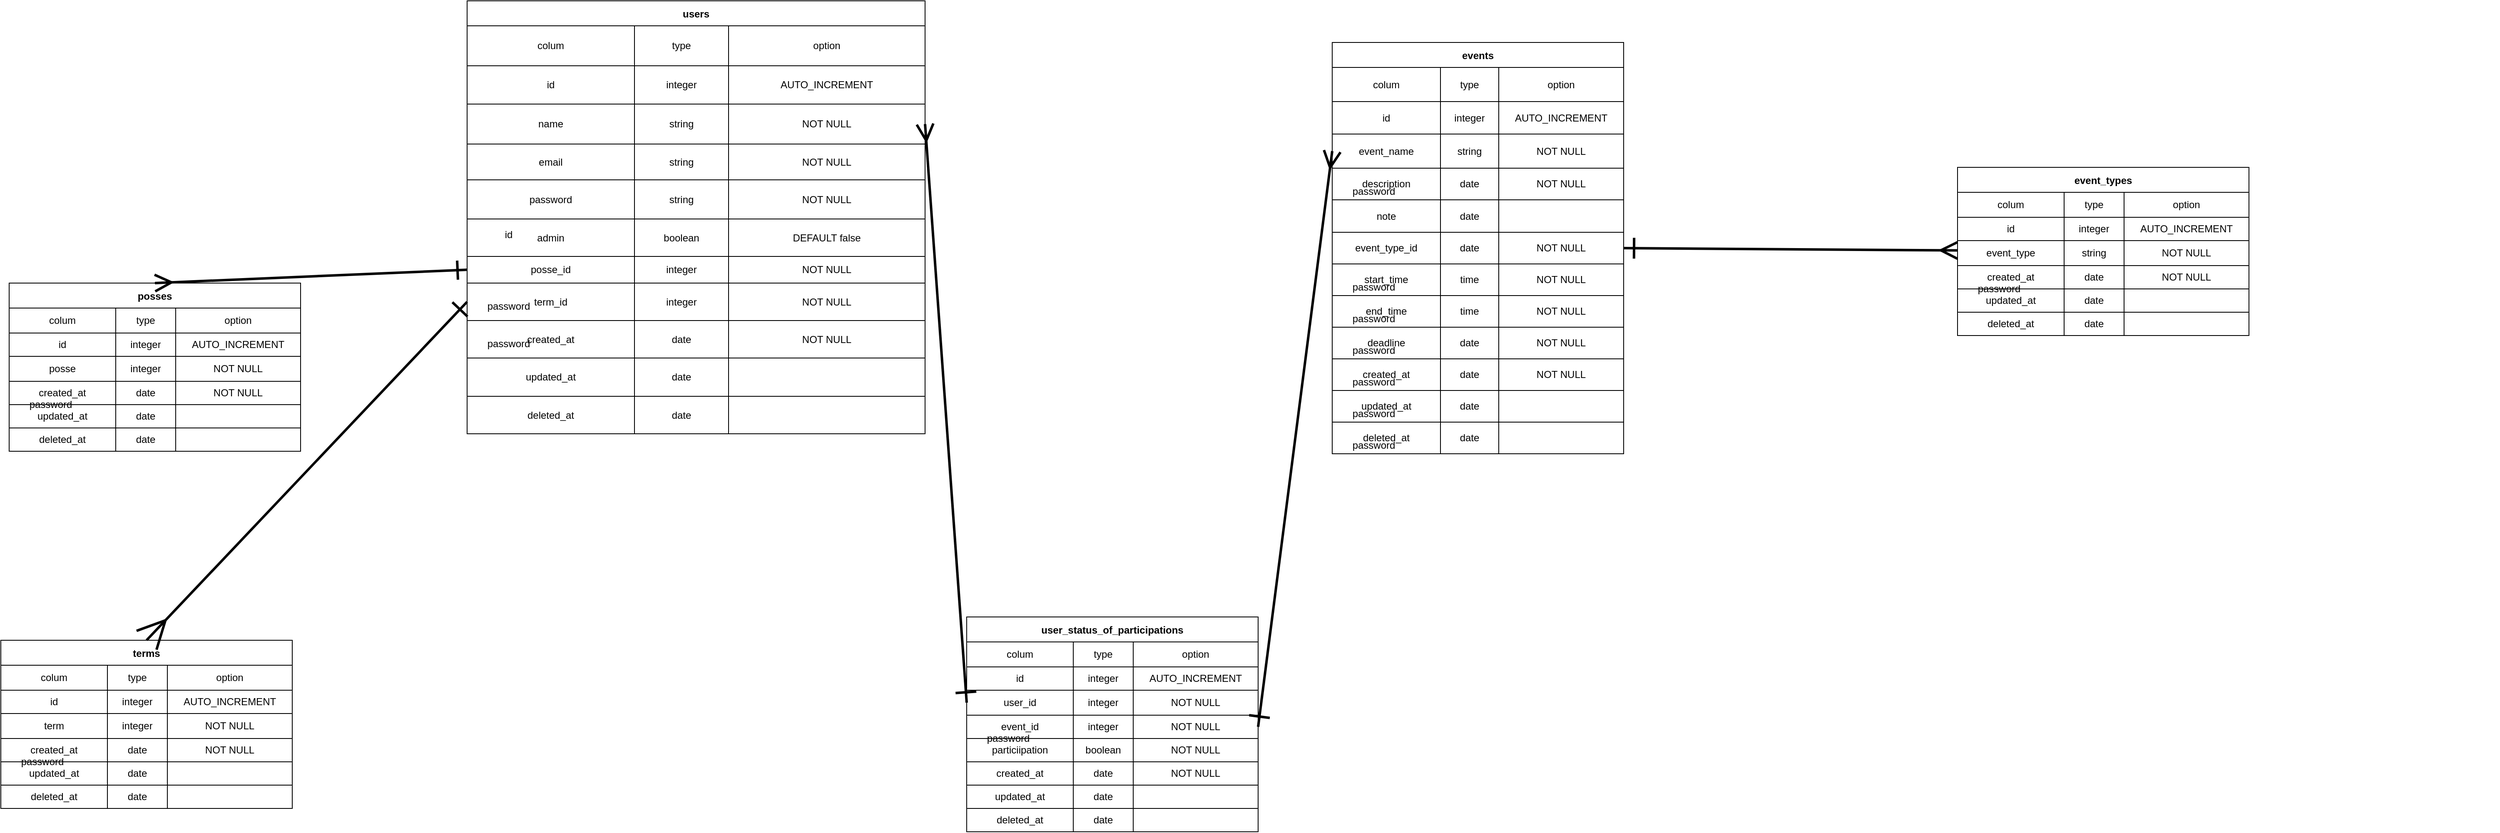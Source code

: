 <mxfile>
    <diagram id="Ow3Wqh3YwrCpVucf9pmN" name="ページ1">
        <mxGraphModel dx="2767" dy="837" grid="1" gridSize="10" guides="1" tooltips="1" connect="1" arrows="1" fold="1" page="1" pageScale="1" pageWidth="827" pageHeight="1169" math="0" shadow="0">
            <root>
                <mxCell id="0"/>
                <mxCell id="1" parent="0"/>
                <mxCell id="11" value="users" style="shape=table;startSize=30;container=1;collapsible=0;childLayout=tableLayout;fontStyle=1;align=center;" vertex="1" parent="1">
                    <mxGeometry x="-800" y="100" width="550" height="520" as="geometry"/>
                </mxCell>
                <mxCell id="12" value="" style="shape=tableRow;horizontal=0;startSize=0;swimlaneHead=0;swimlaneBody=0;top=0;left=0;bottom=0;right=0;collapsible=0;dropTarget=0;fillColor=none;points=[[0,0.5],[1,0.5]];portConstraint=eastwest;" vertex="1" parent="11">
                    <mxGeometry y="30" width="550" height="48" as="geometry"/>
                </mxCell>
                <mxCell id="13" value="colum" style="shape=partialRectangle;html=1;whiteSpace=wrap;connectable=0;fillColor=none;top=0;left=0;bottom=0;right=0;overflow=hidden;" vertex="1" parent="12">
                    <mxGeometry width="201" height="48" as="geometry">
                        <mxRectangle width="201" height="48" as="alternateBounds"/>
                    </mxGeometry>
                </mxCell>
                <mxCell id="14" value="type" style="shape=partialRectangle;html=1;whiteSpace=wrap;connectable=0;fillColor=none;top=0;left=0;bottom=0;right=0;overflow=hidden;" vertex="1" parent="12">
                    <mxGeometry x="201" width="113" height="48" as="geometry">
                        <mxRectangle width="113" height="48" as="alternateBounds"/>
                    </mxGeometry>
                </mxCell>
                <mxCell id="15" value="option" style="shape=partialRectangle;html=1;whiteSpace=wrap;connectable=0;fillColor=none;top=0;left=0;bottom=0;right=0;overflow=hidden;" vertex="1" parent="12">
                    <mxGeometry x="314" width="236" height="48" as="geometry">
                        <mxRectangle width="236" height="48" as="alternateBounds"/>
                    </mxGeometry>
                </mxCell>
                <mxCell id="76" value="" style="shape=tableRow;horizontal=0;startSize=0;swimlaneHead=0;swimlaneBody=0;top=0;left=0;bottom=0;right=0;collapsible=0;dropTarget=0;fillColor=none;points=[[0,0.5],[1,0.5]];portConstraint=eastwest;" vertex="1" parent="11">
                    <mxGeometry y="78" width="550" height="46" as="geometry"/>
                </mxCell>
                <mxCell id="77" value="id" style="shape=partialRectangle;html=1;whiteSpace=wrap;connectable=0;fillColor=none;top=0;left=0;bottom=0;right=0;overflow=hidden;" vertex="1" parent="76">
                    <mxGeometry width="201" height="46" as="geometry">
                        <mxRectangle width="201" height="46" as="alternateBounds"/>
                    </mxGeometry>
                </mxCell>
                <mxCell id="78" value="integer" style="shape=partialRectangle;html=1;whiteSpace=wrap;connectable=0;fillColor=none;top=0;left=0;bottom=0;right=0;overflow=hidden;" vertex="1" parent="76">
                    <mxGeometry x="201" width="113" height="46" as="geometry">
                        <mxRectangle width="113" height="46" as="alternateBounds"/>
                    </mxGeometry>
                </mxCell>
                <mxCell id="79" value="AUTO_INCREMENT" style="shape=partialRectangle;html=1;whiteSpace=wrap;connectable=0;fillColor=none;top=0;left=0;bottom=0;right=0;overflow=hidden;" vertex="1" parent="76">
                    <mxGeometry x="314" width="236" height="46" as="geometry">
                        <mxRectangle width="236" height="46" as="alternateBounds"/>
                    </mxGeometry>
                </mxCell>
                <mxCell id="16" value="" style="shape=tableRow;horizontal=0;startSize=0;swimlaneHead=0;swimlaneBody=0;top=0;left=0;bottom=0;right=0;collapsible=0;dropTarget=0;fillColor=none;points=[[0,0.5],[1,0.5]];portConstraint=eastwest;" vertex="1" parent="11">
                    <mxGeometry y="124" width="550" height="48" as="geometry"/>
                </mxCell>
                <mxCell id="17" value="name" style="shape=partialRectangle;html=1;whiteSpace=wrap;connectable=0;fillColor=none;top=0;left=0;bottom=0;right=0;overflow=hidden;" vertex="1" parent="16">
                    <mxGeometry width="201" height="48" as="geometry">
                        <mxRectangle width="201" height="48" as="alternateBounds"/>
                    </mxGeometry>
                </mxCell>
                <mxCell id="18" value="string" style="shape=partialRectangle;html=1;whiteSpace=wrap;connectable=0;fillColor=none;top=0;left=0;bottom=0;right=0;overflow=hidden;" vertex="1" parent="16">
                    <mxGeometry x="201" width="113" height="48" as="geometry">
                        <mxRectangle width="113" height="48" as="alternateBounds"/>
                    </mxGeometry>
                </mxCell>
                <mxCell id="19" value="NOT NULL" style="shape=partialRectangle;html=1;whiteSpace=wrap;connectable=0;fillColor=none;top=0;left=0;bottom=0;right=0;overflow=hidden;" vertex="1" parent="16">
                    <mxGeometry x="314" width="236" height="48" as="geometry">
                        <mxRectangle width="236" height="48" as="alternateBounds"/>
                    </mxGeometry>
                </mxCell>
                <mxCell id="20" value="" style="shape=tableRow;horizontal=0;startSize=0;swimlaneHead=0;swimlaneBody=0;top=0;left=0;bottom=0;right=0;collapsible=0;dropTarget=0;fillColor=none;points=[[0,0.5],[1,0.5]];portConstraint=eastwest;" vertex="1" parent="11">
                    <mxGeometry y="172" width="550" height="43" as="geometry"/>
                </mxCell>
                <mxCell id="21" value="email" style="shape=partialRectangle;html=1;whiteSpace=wrap;connectable=0;fillColor=none;top=0;left=0;bottom=0;right=0;overflow=hidden;" vertex="1" parent="20">
                    <mxGeometry width="201" height="43" as="geometry">
                        <mxRectangle width="201" height="43" as="alternateBounds"/>
                    </mxGeometry>
                </mxCell>
                <mxCell id="22" value="string" style="shape=partialRectangle;html=1;whiteSpace=wrap;connectable=0;fillColor=none;top=0;left=0;bottom=0;right=0;overflow=hidden;" vertex="1" parent="20">
                    <mxGeometry x="201" width="113" height="43" as="geometry">
                        <mxRectangle width="113" height="43" as="alternateBounds"/>
                    </mxGeometry>
                </mxCell>
                <mxCell id="23" value="NOT NULL" style="shape=partialRectangle;html=1;whiteSpace=wrap;connectable=0;fillColor=none;top=0;left=0;bottom=0;right=0;overflow=hidden;" vertex="1" parent="20">
                    <mxGeometry x="314" width="236" height="43" as="geometry">
                        <mxRectangle width="236" height="43" as="alternateBounds"/>
                    </mxGeometry>
                </mxCell>
                <mxCell id="24" value="" style="shape=tableRow;horizontal=0;startSize=0;swimlaneHead=0;swimlaneBody=0;top=0;left=0;bottom=0;right=0;collapsible=0;dropTarget=0;fillColor=none;points=[[0,0.5],[1,0.5]];portConstraint=eastwest;" vertex="1" parent="11">
                    <mxGeometry y="215" width="550" height="47" as="geometry"/>
                </mxCell>
                <mxCell id="25" value="password" style="shape=partialRectangle;html=1;whiteSpace=wrap;connectable=0;fillColor=none;top=0;left=0;bottom=0;right=0;overflow=hidden;" vertex="1" parent="24">
                    <mxGeometry width="201" height="47" as="geometry">
                        <mxRectangle width="201" height="47" as="alternateBounds"/>
                    </mxGeometry>
                </mxCell>
                <mxCell id="26" value="string" style="shape=partialRectangle;html=1;whiteSpace=wrap;connectable=0;fillColor=none;top=0;left=0;bottom=0;right=0;overflow=hidden;" vertex="1" parent="24">
                    <mxGeometry x="201" width="113" height="47" as="geometry">
                        <mxRectangle width="113" height="47" as="alternateBounds"/>
                    </mxGeometry>
                </mxCell>
                <mxCell id="27" value="NOT NULL" style="shape=partialRectangle;html=1;whiteSpace=wrap;connectable=0;fillColor=none;top=0;left=0;bottom=0;right=0;overflow=hidden;" vertex="1" parent="24">
                    <mxGeometry x="314" width="236" height="47" as="geometry">
                        <mxRectangle width="236" height="47" as="alternateBounds"/>
                    </mxGeometry>
                </mxCell>
                <mxCell id="28" value="" style="shape=tableRow;horizontal=0;startSize=0;swimlaneHead=0;swimlaneBody=0;top=0;left=0;bottom=0;right=0;collapsible=0;dropTarget=0;fillColor=none;points=[[0,0.5],[1,0.5]];portConstraint=eastwest;" vertex="1" parent="11">
                    <mxGeometry y="262" width="550" height="45" as="geometry"/>
                </mxCell>
                <mxCell id="29" value="admin" style="shape=partialRectangle;html=1;whiteSpace=wrap;connectable=0;fillColor=none;top=0;left=0;bottom=0;right=0;overflow=hidden;" vertex="1" parent="28">
                    <mxGeometry width="201" height="45" as="geometry">
                        <mxRectangle width="201" height="45" as="alternateBounds"/>
                    </mxGeometry>
                </mxCell>
                <mxCell id="30" value="boolean" style="shape=partialRectangle;html=1;whiteSpace=wrap;connectable=0;fillColor=none;top=0;left=0;bottom=0;right=0;overflow=hidden;" vertex="1" parent="28">
                    <mxGeometry x="201" width="113" height="45" as="geometry">
                        <mxRectangle width="113" height="45" as="alternateBounds"/>
                    </mxGeometry>
                </mxCell>
                <mxCell id="31" value="DEFAULT false" style="shape=partialRectangle;html=1;whiteSpace=wrap;connectable=0;fillColor=none;top=0;left=0;bottom=0;right=0;overflow=hidden;" vertex="1" parent="28">
                    <mxGeometry x="314" width="236" height="45" as="geometry">
                        <mxRectangle width="236" height="45" as="alternateBounds"/>
                    </mxGeometry>
                </mxCell>
                <mxCell id="68" value="" style="shape=tableRow;horizontal=0;startSize=0;swimlaneHead=0;swimlaneBody=0;top=0;left=0;bottom=0;right=0;collapsible=0;dropTarget=0;fillColor=none;points=[[0,0.5],[1,0.5]];portConstraint=eastwest;" vertex="1" parent="28">
                    <mxGeometry x="550" width="NaN" height="45" as="geometry">
                        <mxRectangle width="NaN" height="45" as="alternateBounds"/>
                    </mxGeometry>
                </mxCell>
                <mxCell id="70" value="" style="shape=partialRectangle;html=1;whiteSpace=wrap;connectable=0;fillColor=none;top=0;left=0;bottom=0;right=0;overflow=hidden;" vertex="1" parent="68">
                    <mxGeometry x="100" width="80" height="34" as="geometry">
                        <mxRectangle width="80" height="34" as="alternateBounds"/>
                    </mxGeometry>
                </mxCell>
                <mxCell id="71" value="" style="shape=partialRectangle;html=1;whiteSpace=wrap;connectable=0;fillColor=none;top=0;left=0;bottom=0;right=0;overflow=hidden;" vertex="1" parent="68">
                    <mxGeometry x="180" width="120" height="34" as="geometry">
                        <mxRectangle width="120" height="34" as="alternateBounds"/>
                    </mxGeometry>
                </mxCell>
                <mxCell id="72" value="" style="shape=tableRow;horizontal=0;startSize=0;swimlaneHead=0;swimlaneBody=0;top=0;left=0;bottom=0;right=0;collapsible=0;dropTarget=0;fillColor=none;points=[[0,0.5],[1,0.5]];portConstraint=eastwest;" vertex="1" parent="28">
                    <mxGeometry width="NaN" height="45" as="geometry">
                        <mxRectangle width="NaN" height="45" as="alternateBounds"/>
                    </mxGeometry>
                </mxCell>
                <mxCell id="73" value="id" style="shape=partialRectangle;html=1;whiteSpace=wrap;connectable=0;fillColor=none;top=0;left=0;bottom=0;right=0;overflow=hidden;" vertex="1" parent="72">
                    <mxGeometry width="100" height="37" as="geometry">
                        <mxRectangle width="100" height="37" as="alternateBounds"/>
                    </mxGeometry>
                </mxCell>
                <mxCell id="74" value="" style="shape=partialRectangle;html=1;whiteSpace=wrap;connectable=0;fillColor=none;top=0;left=0;bottom=0;right=0;overflow=hidden;" vertex="1" parent="72">
                    <mxGeometry x="100" width="80" height="37" as="geometry">
                        <mxRectangle width="80" height="37" as="alternateBounds"/>
                    </mxGeometry>
                </mxCell>
                <mxCell id="75" value="" style="shape=partialRectangle;html=1;whiteSpace=wrap;connectable=0;fillColor=none;top=0;left=0;bottom=0;right=0;overflow=hidden;" vertex="1" parent="72">
                    <mxGeometry x="180" width="120" height="37" as="geometry">
                        <mxRectangle width="120" height="37" as="alternateBounds"/>
                    </mxGeometry>
                </mxCell>
                <mxCell id="32" value="" style="shape=tableRow;horizontal=0;startSize=0;swimlaneHead=0;swimlaneBody=0;top=0;left=0;bottom=0;right=0;collapsible=0;dropTarget=0;fillColor=none;points=[[0,0.5],[1,0.5]];portConstraint=eastwest;" vertex="1" parent="11">
                    <mxGeometry y="307" width="550" height="32" as="geometry"/>
                </mxCell>
                <mxCell id="33" value="posse_id" style="shape=partialRectangle;html=1;whiteSpace=wrap;connectable=0;fillColor=none;top=0;left=0;bottom=0;right=0;overflow=hidden;" vertex="1" parent="32">
                    <mxGeometry width="201" height="32" as="geometry">
                        <mxRectangle width="201" height="32" as="alternateBounds"/>
                    </mxGeometry>
                </mxCell>
                <mxCell id="34" value="integer" style="shape=partialRectangle;html=1;whiteSpace=wrap;connectable=0;fillColor=none;top=0;left=0;bottom=0;right=0;overflow=hidden;" vertex="1" parent="32">
                    <mxGeometry x="201" width="113" height="32" as="geometry">
                        <mxRectangle width="113" height="32" as="alternateBounds"/>
                    </mxGeometry>
                </mxCell>
                <mxCell id="35" value="NOT NULL" style="shape=partialRectangle;html=1;whiteSpace=wrap;connectable=0;fillColor=none;top=0;left=0;bottom=0;right=0;overflow=hidden;" vertex="1" parent="32">
                    <mxGeometry x="314" width="236" height="32" as="geometry">
                        <mxRectangle width="236" height="32" as="alternateBounds"/>
                    </mxGeometry>
                </mxCell>
                <mxCell id="36" value="" style="shape=tableRow;horizontal=0;startSize=0;swimlaneHead=0;swimlaneBody=0;top=0;left=0;bottom=0;right=0;collapsible=0;dropTarget=0;fillColor=none;points=[[0,0.5],[1,0.5]];portConstraint=eastwest;" vertex="1" parent="11">
                    <mxGeometry y="339" width="550" height="45" as="geometry"/>
                </mxCell>
                <mxCell id="37" value="term_id" style="shape=partialRectangle;html=1;whiteSpace=wrap;connectable=0;fillColor=none;top=0;left=0;bottom=0;right=0;overflow=hidden;" vertex="1" parent="36">
                    <mxGeometry width="201" height="45" as="geometry">
                        <mxRectangle width="201" height="45" as="alternateBounds"/>
                    </mxGeometry>
                </mxCell>
                <mxCell id="38" value="integer" style="shape=partialRectangle;html=1;whiteSpace=wrap;connectable=0;fillColor=none;top=0;left=0;bottom=0;right=0;overflow=hidden;" vertex="1" parent="36">
                    <mxGeometry x="201" width="113" height="45" as="geometry">
                        <mxRectangle width="113" height="45" as="alternateBounds"/>
                    </mxGeometry>
                </mxCell>
                <mxCell id="39" value="NOT NULL" style="shape=partialRectangle;html=1;whiteSpace=wrap;connectable=0;fillColor=none;top=0;left=0;bottom=0;right=0;overflow=hidden;" vertex="1" parent="36">
                    <mxGeometry x="314" width="236" height="45" as="geometry">
                        <mxRectangle width="236" height="45" as="alternateBounds"/>
                    </mxGeometry>
                </mxCell>
                <mxCell id="44" value="" style="shape=tableRow;horizontal=0;startSize=0;swimlaneHead=0;swimlaneBody=0;top=0;left=0;bottom=0;right=0;collapsible=0;dropTarget=0;fillColor=none;points=[[0,0.5],[1,0.5]];portConstraint=eastwest;" vertex="1" parent="36">
                    <mxGeometry x="550" width="NaN" height="45" as="geometry">
                        <mxRectangle width="NaN" height="45" as="alternateBounds"/>
                    </mxGeometry>
                </mxCell>
                <mxCell id="46" value="" style="shape=partialRectangle;html=1;whiteSpace=wrap;connectable=0;fillColor=none;top=0;left=0;bottom=0;right=0;overflow=hidden;" vertex="1" parent="44">
                    <mxGeometry x="100" width="100" height="50" as="geometry">
                        <mxRectangle width="100" height="50" as="alternateBounds"/>
                    </mxGeometry>
                </mxCell>
                <mxCell id="47" value="" style="shape=partialRectangle;html=1;whiteSpace=wrap;connectable=0;fillColor=none;top=0;left=0;bottom=0;right=0;overflow=hidden;" vertex="1" parent="44">
                    <mxGeometry x="200" width="100" height="50" as="geometry">
                        <mxRectangle width="100" height="50" as="alternateBounds"/>
                    </mxGeometry>
                </mxCell>
                <mxCell id="48" value="" style="shape=tableRow;horizontal=0;startSize=0;swimlaneHead=0;swimlaneBody=0;top=0;left=0;bottom=0;right=0;collapsible=0;dropTarget=0;fillColor=none;points=[[0,0.5],[1,0.5]];portConstraint=eastwest;" vertex="1" parent="36">
                    <mxGeometry width="NaN" height="45" as="geometry">
                        <mxRectangle width="NaN" height="45" as="alternateBounds"/>
                    </mxGeometry>
                </mxCell>
                <mxCell id="49" value="password" style="shape=partialRectangle;html=1;whiteSpace=wrap;connectable=0;fillColor=none;top=0;left=0;bottom=0;right=0;overflow=hidden;" vertex="1" parent="48">
                    <mxGeometry width="100" height="56" as="geometry">
                        <mxRectangle width="100" height="56" as="alternateBounds"/>
                    </mxGeometry>
                </mxCell>
                <mxCell id="50" value="" style="shape=partialRectangle;html=1;whiteSpace=wrap;connectable=0;fillColor=none;top=0;left=0;bottom=0;right=0;overflow=hidden;" vertex="1" parent="48">
                    <mxGeometry x="100" width="100" height="56" as="geometry">
                        <mxRectangle width="100" height="56" as="alternateBounds"/>
                    </mxGeometry>
                </mxCell>
                <mxCell id="51" value="" style="shape=partialRectangle;html=1;whiteSpace=wrap;connectable=0;fillColor=none;top=0;left=0;bottom=0;right=0;overflow=hidden;" vertex="1" parent="48">
                    <mxGeometry x="200" width="100" height="56" as="geometry">
                        <mxRectangle width="100" height="56" as="alternateBounds"/>
                    </mxGeometry>
                </mxCell>
                <mxCell id="52" value="" style="shape=tableRow;horizontal=0;startSize=0;swimlaneHead=0;swimlaneBody=0;top=0;left=0;bottom=0;right=0;collapsible=0;dropTarget=0;fillColor=none;points=[[0,0.5],[1,0.5]];portConstraint=eastwest;" vertex="1" parent="11">
                    <mxGeometry y="384" width="550" height="45" as="geometry"/>
                </mxCell>
                <mxCell id="53" value="created_at" style="shape=partialRectangle;html=1;whiteSpace=wrap;connectable=0;fillColor=none;top=0;left=0;bottom=0;right=0;overflow=hidden;" vertex="1" parent="52">
                    <mxGeometry width="201" height="45" as="geometry">
                        <mxRectangle width="201" height="45" as="alternateBounds"/>
                    </mxGeometry>
                </mxCell>
                <mxCell id="54" value="date" style="shape=partialRectangle;html=1;whiteSpace=wrap;connectable=0;fillColor=none;top=0;left=0;bottom=0;right=0;overflow=hidden;" vertex="1" parent="52">
                    <mxGeometry x="201" width="113" height="45" as="geometry">
                        <mxRectangle width="113" height="45" as="alternateBounds"/>
                    </mxGeometry>
                </mxCell>
                <mxCell id="55" value="NOT NULL" style="shape=partialRectangle;html=1;whiteSpace=wrap;connectable=0;fillColor=none;top=0;left=0;bottom=0;right=0;overflow=hidden;" vertex="1" parent="52">
                    <mxGeometry x="314" width="236" height="45" as="geometry">
                        <mxRectangle width="236" height="45" as="alternateBounds"/>
                    </mxGeometry>
                </mxCell>
                <mxCell id="56" value="" style="shape=tableRow;horizontal=0;startSize=0;swimlaneHead=0;swimlaneBody=0;top=0;left=0;bottom=0;right=0;collapsible=0;dropTarget=0;fillColor=none;points=[[0,0.5],[1,0.5]];portConstraint=eastwest;" vertex="1" parent="52">
                    <mxGeometry x="550" width="NaN" height="45" as="geometry">
                        <mxRectangle width="NaN" height="45" as="alternateBounds"/>
                    </mxGeometry>
                </mxCell>
                <mxCell id="58" value="" style="shape=partialRectangle;html=1;whiteSpace=wrap;connectable=0;fillColor=none;top=0;left=0;bottom=0;right=0;overflow=hidden;" vertex="1" parent="56">
                    <mxGeometry x="100" width="100" height="50" as="geometry">
                        <mxRectangle width="100" height="50" as="alternateBounds"/>
                    </mxGeometry>
                </mxCell>
                <mxCell id="59" value="" style="shape=partialRectangle;html=1;whiteSpace=wrap;connectable=0;fillColor=none;top=0;left=0;bottom=0;right=0;overflow=hidden;" vertex="1" parent="56">
                    <mxGeometry x="200" width="100" height="50" as="geometry">
                        <mxRectangle width="100" height="50" as="alternateBounds"/>
                    </mxGeometry>
                </mxCell>
                <mxCell id="60" value="" style="shape=tableRow;horizontal=0;startSize=0;swimlaneHead=0;swimlaneBody=0;top=0;left=0;bottom=0;right=0;collapsible=0;dropTarget=0;fillColor=none;points=[[0,0.5],[1,0.5]];portConstraint=eastwest;" vertex="1" parent="52">
                    <mxGeometry width="NaN" height="45" as="geometry">
                        <mxRectangle width="NaN" height="45" as="alternateBounds"/>
                    </mxGeometry>
                </mxCell>
                <mxCell id="61" value="password" style="shape=partialRectangle;html=1;whiteSpace=wrap;connectable=0;fillColor=none;top=0;left=0;bottom=0;right=0;overflow=hidden;" vertex="1" parent="60">
                    <mxGeometry width="100" height="56" as="geometry">
                        <mxRectangle width="100" height="56" as="alternateBounds"/>
                    </mxGeometry>
                </mxCell>
                <mxCell id="62" value="" style="shape=partialRectangle;html=1;whiteSpace=wrap;connectable=0;fillColor=none;top=0;left=0;bottom=0;right=0;overflow=hidden;" vertex="1" parent="60">
                    <mxGeometry x="100" width="100" height="56" as="geometry">
                        <mxRectangle width="100" height="56" as="alternateBounds"/>
                    </mxGeometry>
                </mxCell>
                <mxCell id="63" value="" style="shape=partialRectangle;html=1;whiteSpace=wrap;connectable=0;fillColor=none;top=0;left=0;bottom=0;right=0;overflow=hidden;" vertex="1" parent="60">
                    <mxGeometry x="200" width="100" height="56" as="geometry">
                        <mxRectangle width="100" height="56" as="alternateBounds"/>
                    </mxGeometry>
                </mxCell>
                <mxCell id="40" value="" style="shape=tableRow;horizontal=0;startSize=0;swimlaneHead=0;swimlaneBody=0;top=0;left=0;bottom=0;right=0;collapsible=0;dropTarget=0;fillColor=none;points=[[0,0.5],[1,0.5]];portConstraint=eastwest;" vertex="1" parent="11">
                    <mxGeometry y="429" width="550" height="46" as="geometry"/>
                </mxCell>
                <mxCell id="41" value="updated_at" style="shape=partialRectangle;html=1;whiteSpace=wrap;connectable=0;fillColor=none;top=0;left=0;bottom=0;right=0;overflow=hidden;" vertex="1" parent="40">
                    <mxGeometry width="201" height="46" as="geometry">
                        <mxRectangle width="201" height="46" as="alternateBounds"/>
                    </mxGeometry>
                </mxCell>
                <mxCell id="42" value="date" style="shape=partialRectangle;html=1;whiteSpace=wrap;connectable=0;fillColor=none;top=0;left=0;bottom=0;right=0;overflow=hidden;" vertex="1" parent="40">
                    <mxGeometry x="201" width="113" height="46" as="geometry">
                        <mxRectangle width="113" height="46" as="alternateBounds"/>
                    </mxGeometry>
                </mxCell>
                <mxCell id="43" value="" style="shape=partialRectangle;html=1;whiteSpace=wrap;connectable=0;fillColor=none;top=0;left=0;bottom=0;right=0;overflow=hidden;" vertex="1" parent="40">
                    <mxGeometry x="314" width="236" height="46" as="geometry">
                        <mxRectangle width="236" height="46" as="alternateBounds"/>
                    </mxGeometry>
                </mxCell>
                <mxCell id="64" value="" style="shape=tableRow;horizontal=0;startSize=0;swimlaneHead=0;swimlaneBody=0;top=0;left=0;bottom=0;right=0;collapsible=0;dropTarget=0;fillColor=none;points=[[0,0.5],[1,0.5]];portConstraint=eastwest;" vertex="1" parent="11">
                    <mxGeometry y="475" width="550" height="45" as="geometry"/>
                </mxCell>
                <mxCell id="65" value="deleted_at" style="shape=partialRectangle;html=1;whiteSpace=wrap;connectable=0;fillColor=none;top=0;left=0;bottom=0;right=0;overflow=hidden;" vertex="1" parent="64">
                    <mxGeometry width="201" height="45" as="geometry">
                        <mxRectangle width="201" height="45" as="alternateBounds"/>
                    </mxGeometry>
                </mxCell>
                <mxCell id="66" value="date" style="shape=partialRectangle;html=1;whiteSpace=wrap;connectable=0;fillColor=none;top=0;left=0;bottom=0;right=0;overflow=hidden;" vertex="1" parent="64">
                    <mxGeometry x="201" width="113" height="45" as="geometry">
                        <mxRectangle width="113" height="45" as="alternateBounds"/>
                    </mxGeometry>
                </mxCell>
                <mxCell id="67" value="" style="shape=partialRectangle;html=1;whiteSpace=wrap;connectable=0;fillColor=none;top=0;left=0;bottom=0;right=0;overflow=hidden;" vertex="1" parent="64">
                    <mxGeometry x="314" width="236" height="45" as="geometry">
                        <mxRectangle width="236" height="45" as="alternateBounds"/>
                    </mxGeometry>
                </mxCell>
                <mxCell id="197" value="posses" style="shape=table;startSize=30;container=1;collapsible=0;childLayout=tableLayout;fontStyle=1;align=center;" vertex="1" parent="1">
                    <mxGeometry x="-1350" y="439" width="350" height="202" as="geometry"/>
                </mxCell>
                <mxCell id="198" value="" style="shape=tableRow;horizontal=0;startSize=0;swimlaneHead=0;swimlaneBody=0;top=0;left=0;bottom=0;right=0;collapsible=0;dropTarget=0;fillColor=none;points=[[0,0.5],[1,0.5]];portConstraint=eastwest;" vertex="1" parent="197">
                    <mxGeometry y="30" width="350" height="30" as="geometry"/>
                </mxCell>
                <mxCell id="199" value="colum" style="shape=partialRectangle;html=1;whiteSpace=wrap;connectable=0;fillColor=none;top=0;left=0;bottom=0;right=0;overflow=hidden;" vertex="1" parent="198">
                    <mxGeometry width="128" height="30" as="geometry">
                        <mxRectangle width="128" height="30" as="alternateBounds"/>
                    </mxGeometry>
                </mxCell>
                <mxCell id="200" value="type" style="shape=partialRectangle;html=1;whiteSpace=wrap;connectable=0;fillColor=none;top=0;left=0;bottom=0;right=0;overflow=hidden;" vertex="1" parent="198">
                    <mxGeometry x="128" width="72" height="30" as="geometry">
                        <mxRectangle width="72" height="30" as="alternateBounds"/>
                    </mxGeometry>
                </mxCell>
                <mxCell id="201" value="option" style="shape=partialRectangle;html=1;whiteSpace=wrap;connectable=0;fillColor=none;top=0;left=0;bottom=0;right=0;overflow=hidden;" vertex="1" parent="198">
                    <mxGeometry x="200" width="150" height="30" as="geometry">
                        <mxRectangle width="150" height="30" as="alternateBounds"/>
                    </mxGeometry>
                </mxCell>
                <mxCell id="202" value="" style="shape=tableRow;horizontal=0;startSize=0;swimlaneHead=0;swimlaneBody=0;top=0;left=0;bottom=0;right=0;collapsible=0;dropTarget=0;fillColor=none;points=[[0,0.5],[1,0.5]];portConstraint=eastwest;" vertex="1" parent="197">
                    <mxGeometry y="60" width="350" height="28" as="geometry"/>
                </mxCell>
                <mxCell id="203" value="id" style="shape=partialRectangle;html=1;whiteSpace=wrap;connectable=0;fillColor=none;top=0;left=0;bottom=0;right=0;overflow=hidden;" vertex="1" parent="202">
                    <mxGeometry width="128" height="28" as="geometry">
                        <mxRectangle width="128" height="28" as="alternateBounds"/>
                    </mxGeometry>
                </mxCell>
                <mxCell id="204" value="integer" style="shape=partialRectangle;html=1;whiteSpace=wrap;connectable=0;fillColor=none;top=0;left=0;bottom=0;right=0;overflow=hidden;" vertex="1" parent="202">
                    <mxGeometry x="128" width="72" height="28" as="geometry">
                        <mxRectangle width="72" height="28" as="alternateBounds"/>
                    </mxGeometry>
                </mxCell>
                <mxCell id="205" value="AUTO_INCREMENT" style="shape=partialRectangle;html=1;whiteSpace=wrap;connectable=0;fillColor=none;top=0;left=0;bottom=0;right=0;overflow=hidden;" vertex="1" parent="202">
                    <mxGeometry x="200" width="150" height="28" as="geometry">
                        <mxRectangle width="150" height="28" as="alternateBounds"/>
                    </mxGeometry>
                </mxCell>
                <mxCell id="206" value="" style="shape=tableRow;horizontal=0;startSize=0;swimlaneHead=0;swimlaneBody=0;top=0;left=0;bottom=0;right=0;collapsible=0;dropTarget=0;fillColor=none;points=[[0,0.5],[1,0.5]];portConstraint=eastwest;" vertex="1" parent="197">
                    <mxGeometry y="88" width="350" height="30" as="geometry"/>
                </mxCell>
                <mxCell id="207" value="posse" style="shape=partialRectangle;html=1;whiteSpace=wrap;connectable=0;fillColor=none;top=0;left=0;bottom=0;right=0;overflow=hidden;" vertex="1" parent="206">
                    <mxGeometry width="128" height="30" as="geometry">
                        <mxRectangle width="128" height="30" as="alternateBounds"/>
                    </mxGeometry>
                </mxCell>
                <mxCell id="208" value="integer" style="shape=partialRectangle;html=1;whiteSpace=wrap;connectable=0;fillColor=none;top=0;left=0;bottom=0;right=0;overflow=hidden;" vertex="1" parent="206">
                    <mxGeometry x="128" width="72" height="30" as="geometry">
                        <mxRectangle width="72" height="30" as="alternateBounds"/>
                    </mxGeometry>
                </mxCell>
                <mxCell id="209" value="NOT NULL" style="shape=partialRectangle;html=1;whiteSpace=wrap;connectable=0;fillColor=none;top=0;left=0;bottom=0;right=0;overflow=hidden;" vertex="1" parent="206">
                    <mxGeometry x="200" width="150" height="30" as="geometry">
                        <mxRectangle width="150" height="30" as="alternateBounds"/>
                    </mxGeometry>
                </mxCell>
                <mxCell id="244" value="" style="shape=tableRow;horizontal=0;startSize=0;swimlaneHead=0;swimlaneBody=0;top=0;left=0;bottom=0;right=0;collapsible=0;dropTarget=0;fillColor=none;points=[[0,0.5],[1,0.5]];portConstraint=eastwest;" vertex="1" parent="197">
                    <mxGeometry y="118" width="350" height="28" as="geometry"/>
                </mxCell>
                <mxCell id="245" value="created_at" style="shape=partialRectangle;html=1;whiteSpace=wrap;connectable=0;fillColor=none;top=0;left=0;bottom=0;right=0;overflow=hidden;" vertex="1" parent="244">
                    <mxGeometry width="128" height="28" as="geometry">
                        <mxRectangle width="128" height="28" as="alternateBounds"/>
                    </mxGeometry>
                </mxCell>
                <mxCell id="246" value="date" style="shape=partialRectangle;html=1;whiteSpace=wrap;connectable=0;fillColor=none;top=0;left=0;bottom=0;right=0;overflow=hidden;" vertex="1" parent="244">
                    <mxGeometry x="128" width="72" height="28" as="geometry">
                        <mxRectangle width="72" height="28" as="alternateBounds"/>
                    </mxGeometry>
                </mxCell>
                <mxCell id="247" value="NOT NULL" style="shape=partialRectangle;html=1;whiteSpace=wrap;connectable=0;fillColor=none;top=0;left=0;bottom=0;right=0;overflow=hidden;" vertex="1" parent="244">
                    <mxGeometry x="200" width="150" height="28" as="geometry">
                        <mxRectangle width="150" height="28" as="alternateBounds"/>
                    </mxGeometry>
                </mxCell>
                <mxCell id="248" value="" style="shape=tableRow;horizontal=0;startSize=0;swimlaneHead=0;swimlaneBody=0;top=0;left=0;bottom=0;right=0;collapsible=0;dropTarget=0;fillColor=none;points=[[0,0.5],[1,0.5]];portConstraint=eastwest;" vertex="1" parent="244">
                    <mxGeometry x="350" width="NaN" height="28" as="geometry">
                        <mxRectangle width="NaN" height="28" as="alternateBounds"/>
                    </mxGeometry>
                </mxCell>
                <mxCell id="249" value="" style="shape=partialRectangle;html=1;whiteSpace=wrap;connectable=0;fillColor=none;top=0;left=0;bottom=0;right=0;overflow=hidden;" vertex="1" parent="248">
                    <mxGeometry x="100" width="100" height="50" as="geometry">
                        <mxRectangle width="100" height="50" as="alternateBounds"/>
                    </mxGeometry>
                </mxCell>
                <mxCell id="250" value="" style="shape=partialRectangle;html=1;whiteSpace=wrap;connectable=0;fillColor=none;top=0;left=0;bottom=0;right=0;overflow=hidden;" vertex="1" parent="248">
                    <mxGeometry x="200" width="100" height="50" as="geometry">
                        <mxRectangle width="100" height="50" as="alternateBounds"/>
                    </mxGeometry>
                </mxCell>
                <mxCell id="251" value="" style="shape=tableRow;horizontal=0;startSize=0;swimlaneHead=0;swimlaneBody=0;top=0;left=0;bottom=0;right=0;collapsible=0;dropTarget=0;fillColor=none;points=[[0,0.5],[1,0.5]];portConstraint=eastwest;" vertex="1" parent="244">
                    <mxGeometry width="NaN" height="28" as="geometry">
                        <mxRectangle width="NaN" height="28" as="alternateBounds"/>
                    </mxGeometry>
                </mxCell>
                <mxCell id="252" value="password" style="shape=partialRectangle;html=1;whiteSpace=wrap;connectable=0;fillColor=none;top=0;left=0;bottom=0;right=0;overflow=hidden;" vertex="1" parent="251">
                    <mxGeometry width="100" height="56" as="geometry">
                        <mxRectangle width="100" height="56" as="alternateBounds"/>
                    </mxGeometry>
                </mxCell>
                <mxCell id="253" value="" style="shape=partialRectangle;html=1;whiteSpace=wrap;connectable=0;fillColor=none;top=0;left=0;bottom=0;right=0;overflow=hidden;" vertex="1" parent="251">
                    <mxGeometry x="100" width="100" height="56" as="geometry">
                        <mxRectangle width="100" height="56" as="alternateBounds"/>
                    </mxGeometry>
                </mxCell>
                <mxCell id="254" value="" style="shape=partialRectangle;html=1;whiteSpace=wrap;connectable=0;fillColor=none;top=0;left=0;bottom=0;right=0;overflow=hidden;" vertex="1" parent="251">
                    <mxGeometry x="200" width="100" height="56" as="geometry">
                        <mxRectangle width="100" height="56" as="alternateBounds"/>
                    </mxGeometry>
                </mxCell>
                <mxCell id="255" value="" style="shape=tableRow;horizontal=0;startSize=0;swimlaneHead=0;swimlaneBody=0;top=0;left=0;bottom=0;right=0;collapsible=0;dropTarget=0;fillColor=none;points=[[0,0.5],[1,0.5]];portConstraint=eastwest;" vertex="1" parent="197">
                    <mxGeometry y="146" width="350" height="28" as="geometry"/>
                </mxCell>
                <mxCell id="256" value="updated_at" style="shape=partialRectangle;html=1;whiteSpace=wrap;connectable=0;fillColor=none;top=0;left=0;bottom=0;right=0;overflow=hidden;" vertex="1" parent="255">
                    <mxGeometry width="128" height="28" as="geometry">
                        <mxRectangle width="128" height="28" as="alternateBounds"/>
                    </mxGeometry>
                </mxCell>
                <mxCell id="257" value="date" style="shape=partialRectangle;html=1;whiteSpace=wrap;connectable=0;fillColor=none;top=0;left=0;bottom=0;right=0;overflow=hidden;" vertex="1" parent="255">
                    <mxGeometry x="128" width="72" height="28" as="geometry">
                        <mxRectangle width="72" height="28" as="alternateBounds"/>
                    </mxGeometry>
                </mxCell>
                <mxCell id="258" value="" style="shape=partialRectangle;html=1;whiteSpace=wrap;connectable=0;fillColor=none;top=0;left=0;bottom=0;right=0;overflow=hidden;" vertex="1" parent="255">
                    <mxGeometry x="200" width="150" height="28" as="geometry">
                        <mxRectangle width="150" height="28" as="alternateBounds"/>
                    </mxGeometry>
                </mxCell>
                <mxCell id="259" value="" style="shape=tableRow;horizontal=0;startSize=0;swimlaneHead=0;swimlaneBody=0;top=0;left=0;bottom=0;right=0;collapsible=0;dropTarget=0;fillColor=none;points=[[0,0.5],[1,0.5]];portConstraint=eastwest;" vertex="1" parent="197">
                    <mxGeometry y="174" width="350" height="28" as="geometry"/>
                </mxCell>
                <mxCell id="260" value="deleted_at" style="shape=partialRectangle;html=1;whiteSpace=wrap;connectable=0;fillColor=none;top=0;left=0;bottom=0;right=0;overflow=hidden;" vertex="1" parent="259">
                    <mxGeometry width="128" height="28" as="geometry">
                        <mxRectangle width="128" height="28" as="alternateBounds"/>
                    </mxGeometry>
                </mxCell>
                <mxCell id="261" value="date" style="shape=partialRectangle;html=1;whiteSpace=wrap;connectable=0;fillColor=none;top=0;left=0;bottom=0;right=0;overflow=hidden;" vertex="1" parent="259">
                    <mxGeometry x="128" width="72" height="28" as="geometry">
                        <mxRectangle width="72" height="28" as="alternateBounds"/>
                    </mxGeometry>
                </mxCell>
                <mxCell id="262" value="" style="shape=partialRectangle;html=1;whiteSpace=wrap;connectable=0;fillColor=none;top=0;left=0;bottom=0;right=0;overflow=hidden;" vertex="1" parent="259">
                    <mxGeometry x="200" width="150" height="28" as="geometry">
                        <mxRectangle width="150" height="28" as="alternateBounds"/>
                    </mxGeometry>
                </mxCell>
                <mxCell id="263" value="event_types" style="shape=table;startSize=30;container=1;collapsible=0;childLayout=tableLayout;fontStyle=1;align=center;" vertex="1" parent="1">
                    <mxGeometry x="990" y="300" width="350" height="202" as="geometry"/>
                </mxCell>
                <mxCell id="264" value="" style="shape=tableRow;horizontal=0;startSize=0;swimlaneHead=0;swimlaneBody=0;top=0;left=0;bottom=0;right=0;collapsible=0;dropTarget=0;fillColor=none;points=[[0,0.5],[1,0.5]];portConstraint=eastwest;" vertex="1" parent="263">
                    <mxGeometry y="30" width="350" height="30" as="geometry"/>
                </mxCell>
                <mxCell id="265" value="colum" style="shape=partialRectangle;html=1;whiteSpace=wrap;connectable=0;fillColor=none;top=0;left=0;bottom=0;right=0;overflow=hidden;" vertex="1" parent="264">
                    <mxGeometry width="128" height="30" as="geometry">
                        <mxRectangle width="128" height="30" as="alternateBounds"/>
                    </mxGeometry>
                </mxCell>
                <mxCell id="266" value="type" style="shape=partialRectangle;html=1;whiteSpace=wrap;connectable=0;fillColor=none;top=0;left=0;bottom=0;right=0;overflow=hidden;" vertex="1" parent="264">
                    <mxGeometry x="128" width="72" height="30" as="geometry">
                        <mxRectangle width="72" height="30" as="alternateBounds"/>
                    </mxGeometry>
                </mxCell>
                <mxCell id="267" value="option" style="shape=partialRectangle;html=1;whiteSpace=wrap;connectable=0;fillColor=none;top=0;left=0;bottom=0;right=0;overflow=hidden;" vertex="1" parent="264">
                    <mxGeometry x="200" width="150" height="30" as="geometry">
                        <mxRectangle width="150" height="30" as="alternateBounds"/>
                    </mxGeometry>
                </mxCell>
                <mxCell id="268" value="" style="shape=tableRow;horizontal=0;startSize=0;swimlaneHead=0;swimlaneBody=0;top=0;left=0;bottom=0;right=0;collapsible=0;dropTarget=0;fillColor=none;points=[[0,0.5],[1,0.5]];portConstraint=eastwest;" vertex="1" parent="263">
                    <mxGeometry y="60" width="350" height="28" as="geometry"/>
                </mxCell>
                <mxCell id="269" value="id" style="shape=partialRectangle;html=1;whiteSpace=wrap;connectable=0;fillColor=none;top=0;left=0;bottom=0;right=0;overflow=hidden;" vertex="1" parent="268">
                    <mxGeometry width="128" height="28" as="geometry">
                        <mxRectangle width="128" height="28" as="alternateBounds"/>
                    </mxGeometry>
                </mxCell>
                <mxCell id="270" value="integer" style="shape=partialRectangle;html=1;whiteSpace=wrap;connectable=0;fillColor=none;top=0;left=0;bottom=0;right=0;overflow=hidden;" vertex="1" parent="268">
                    <mxGeometry x="128" width="72" height="28" as="geometry">
                        <mxRectangle width="72" height="28" as="alternateBounds"/>
                    </mxGeometry>
                </mxCell>
                <mxCell id="271" value="AUTO_INCREMENT" style="shape=partialRectangle;html=1;whiteSpace=wrap;connectable=0;fillColor=none;top=0;left=0;bottom=0;right=0;overflow=hidden;" vertex="1" parent="268">
                    <mxGeometry x="200" width="150" height="28" as="geometry">
                        <mxRectangle width="150" height="28" as="alternateBounds"/>
                    </mxGeometry>
                </mxCell>
                <mxCell id="272" value="" style="shape=tableRow;horizontal=0;startSize=0;swimlaneHead=0;swimlaneBody=0;top=0;left=0;bottom=0;right=0;collapsible=0;dropTarget=0;fillColor=none;points=[[0,0.5],[1,0.5]];portConstraint=eastwest;" vertex="1" parent="263">
                    <mxGeometry y="88" width="350" height="30" as="geometry"/>
                </mxCell>
                <mxCell id="273" value="event_type" style="shape=partialRectangle;html=1;whiteSpace=wrap;connectable=0;fillColor=none;top=0;left=0;bottom=0;right=0;overflow=hidden;" vertex="1" parent="272">
                    <mxGeometry width="128" height="30" as="geometry">
                        <mxRectangle width="128" height="30" as="alternateBounds"/>
                    </mxGeometry>
                </mxCell>
                <mxCell id="274" value="string" style="shape=partialRectangle;html=1;whiteSpace=wrap;connectable=0;fillColor=none;top=0;left=0;bottom=0;right=0;overflow=hidden;" vertex="1" parent="272">
                    <mxGeometry x="128" width="72" height="30" as="geometry">
                        <mxRectangle width="72" height="30" as="alternateBounds"/>
                    </mxGeometry>
                </mxCell>
                <mxCell id="275" value="NOT NULL" style="shape=partialRectangle;html=1;whiteSpace=wrap;connectable=0;fillColor=none;top=0;left=0;bottom=0;right=0;overflow=hidden;" vertex="1" parent="272">
                    <mxGeometry x="200" width="150" height="30" as="geometry">
                        <mxRectangle width="150" height="30" as="alternateBounds"/>
                    </mxGeometry>
                </mxCell>
                <mxCell id="276" value="" style="shape=tableRow;horizontal=0;startSize=0;swimlaneHead=0;swimlaneBody=0;top=0;left=0;bottom=0;right=0;collapsible=0;dropTarget=0;fillColor=none;points=[[0,0.5],[1,0.5]];portConstraint=eastwest;" vertex="1" parent="263">
                    <mxGeometry y="118" width="350" height="28" as="geometry"/>
                </mxCell>
                <mxCell id="277" value="created_at" style="shape=partialRectangle;html=1;whiteSpace=wrap;connectable=0;fillColor=none;top=0;left=0;bottom=0;right=0;overflow=hidden;" vertex="1" parent="276">
                    <mxGeometry width="128" height="28" as="geometry">
                        <mxRectangle width="128" height="28" as="alternateBounds"/>
                    </mxGeometry>
                </mxCell>
                <mxCell id="278" value="date" style="shape=partialRectangle;html=1;whiteSpace=wrap;connectable=0;fillColor=none;top=0;left=0;bottom=0;right=0;overflow=hidden;" vertex="1" parent="276">
                    <mxGeometry x="128" width="72" height="28" as="geometry">
                        <mxRectangle width="72" height="28" as="alternateBounds"/>
                    </mxGeometry>
                </mxCell>
                <mxCell id="279" value="NOT NULL" style="shape=partialRectangle;html=1;whiteSpace=wrap;connectable=0;fillColor=none;top=0;left=0;bottom=0;right=0;overflow=hidden;" vertex="1" parent="276">
                    <mxGeometry x="200" width="150" height="28" as="geometry">
                        <mxRectangle width="150" height="28" as="alternateBounds"/>
                    </mxGeometry>
                </mxCell>
                <mxCell id="280" value="" style="shape=tableRow;horizontal=0;startSize=0;swimlaneHead=0;swimlaneBody=0;top=0;left=0;bottom=0;right=0;collapsible=0;dropTarget=0;fillColor=none;points=[[0,0.5],[1,0.5]];portConstraint=eastwest;" vertex="1" parent="276">
                    <mxGeometry x="350" width="NaN" height="28" as="geometry">
                        <mxRectangle width="NaN" height="28" as="alternateBounds"/>
                    </mxGeometry>
                </mxCell>
                <mxCell id="281" value="" style="shape=partialRectangle;html=1;whiteSpace=wrap;connectable=0;fillColor=none;top=0;left=0;bottom=0;right=0;overflow=hidden;" vertex="1" parent="280">
                    <mxGeometry x="100" width="100" height="50" as="geometry">
                        <mxRectangle width="100" height="50" as="alternateBounds"/>
                    </mxGeometry>
                </mxCell>
                <mxCell id="282" value="" style="shape=partialRectangle;html=1;whiteSpace=wrap;connectable=0;fillColor=none;top=0;left=0;bottom=0;right=0;overflow=hidden;" vertex="1" parent="280">
                    <mxGeometry x="200" width="100" height="50" as="geometry">
                        <mxRectangle width="100" height="50" as="alternateBounds"/>
                    </mxGeometry>
                </mxCell>
                <mxCell id="283" value="" style="shape=tableRow;horizontal=0;startSize=0;swimlaneHead=0;swimlaneBody=0;top=0;left=0;bottom=0;right=0;collapsible=0;dropTarget=0;fillColor=none;points=[[0,0.5],[1,0.5]];portConstraint=eastwest;" vertex="1" parent="276">
                    <mxGeometry width="NaN" height="28" as="geometry">
                        <mxRectangle width="NaN" height="28" as="alternateBounds"/>
                    </mxGeometry>
                </mxCell>
                <mxCell id="284" value="password" style="shape=partialRectangle;html=1;whiteSpace=wrap;connectable=0;fillColor=none;top=0;left=0;bottom=0;right=0;overflow=hidden;" vertex="1" parent="283">
                    <mxGeometry width="100" height="56" as="geometry">
                        <mxRectangle width="100" height="56" as="alternateBounds"/>
                    </mxGeometry>
                </mxCell>
                <mxCell id="285" value="" style="shape=partialRectangle;html=1;whiteSpace=wrap;connectable=0;fillColor=none;top=0;left=0;bottom=0;right=0;overflow=hidden;" vertex="1" parent="283">
                    <mxGeometry x="100" width="100" height="56" as="geometry">
                        <mxRectangle width="100" height="56" as="alternateBounds"/>
                    </mxGeometry>
                </mxCell>
                <mxCell id="286" value="" style="shape=partialRectangle;html=1;whiteSpace=wrap;connectable=0;fillColor=none;top=0;left=0;bottom=0;right=0;overflow=hidden;" vertex="1" parent="283">
                    <mxGeometry x="200" width="100" height="56" as="geometry">
                        <mxRectangle width="100" height="56" as="alternateBounds"/>
                    </mxGeometry>
                </mxCell>
                <mxCell id="287" value="" style="shape=tableRow;horizontal=0;startSize=0;swimlaneHead=0;swimlaneBody=0;top=0;left=0;bottom=0;right=0;collapsible=0;dropTarget=0;fillColor=none;points=[[0,0.5],[1,0.5]];portConstraint=eastwest;" vertex="1" parent="263">
                    <mxGeometry y="146" width="350" height="28" as="geometry"/>
                </mxCell>
                <mxCell id="288" value="updated_at" style="shape=partialRectangle;html=1;whiteSpace=wrap;connectable=0;fillColor=none;top=0;left=0;bottom=0;right=0;overflow=hidden;" vertex="1" parent="287">
                    <mxGeometry width="128" height="28" as="geometry">
                        <mxRectangle width="128" height="28" as="alternateBounds"/>
                    </mxGeometry>
                </mxCell>
                <mxCell id="289" value="date" style="shape=partialRectangle;html=1;whiteSpace=wrap;connectable=0;fillColor=none;top=0;left=0;bottom=0;right=0;overflow=hidden;" vertex="1" parent="287">
                    <mxGeometry x="128" width="72" height="28" as="geometry">
                        <mxRectangle width="72" height="28" as="alternateBounds"/>
                    </mxGeometry>
                </mxCell>
                <mxCell id="290" value="" style="shape=partialRectangle;html=1;whiteSpace=wrap;connectable=0;fillColor=none;top=0;left=0;bottom=0;right=0;overflow=hidden;" vertex="1" parent="287">
                    <mxGeometry x="200" width="150" height="28" as="geometry">
                        <mxRectangle width="150" height="28" as="alternateBounds"/>
                    </mxGeometry>
                </mxCell>
                <mxCell id="291" value="" style="shape=tableRow;horizontal=0;startSize=0;swimlaneHead=0;swimlaneBody=0;top=0;left=0;bottom=0;right=0;collapsible=0;dropTarget=0;fillColor=none;points=[[0,0.5],[1,0.5]];portConstraint=eastwest;" vertex="1" parent="263">
                    <mxGeometry y="174" width="350" height="28" as="geometry"/>
                </mxCell>
                <mxCell id="292" value="deleted_at" style="shape=partialRectangle;html=1;whiteSpace=wrap;connectable=0;fillColor=none;top=0;left=0;bottom=0;right=0;overflow=hidden;" vertex="1" parent="291">
                    <mxGeometry width="128" height="28" as="geometry">
                        <mxRectangle width="128" height="28" as="alternateBounds"/>
                    </mxGeometry>
                </mxCell>
                <mxCell id="293" value="date" style="shape=partialRectangle;html=1;whiteSpace=wrap;connectable=0;fillColor=none;top=0;left=0;bottom=0;right=0;overflow=hidden;" vertex="1" parent="291">
                    <mxGeometry x="128" width="72" height="28" as="geometry">
                        <mxRectangle width="72" height="28" as="alternateBounds"/>
                    </mxGeometry>
                </mxCell>
                <mxCell id="294" value="" style="shape=partialRectangle;html=1;whiteSpace=wrap;connectable=0;fillColor=none;top=0;left=0;bottom=0;right=0;overflow=hidden;" vertex="1" parent="291">
                    <mxGeometry x="200" width="150" height="28" as="geometry">
                        <mxRectangle width="150" height="28" as="alternateBounds"/>
                    </mxGeometry>
                </mxCell>
                <mxCell id="295" value="events" style="shape=table;startSize=30;container=1;collapsible=0;childLayout=tableLayout;fontStyle=1;align=center;" vertex="1" parent="1">
                    <mxGeometry x="239" y="150" width="350" height="494" as="geometry"/>
                </mxCell>
                <mxCell id="296" value="" style="shape=tableRow;horizontal=0;startSize=0;swimlaneHead=0;swimlaneBody=0;top=0;left=0;bottom=0;right=0;collapsible=0;dropTarget=0;fillColor=none;points=[[0,0.5],[1,0.5]];portConstraint=eastwest;" vertex="1" parent="295">
                    <mxGeometry y="30" width="350" height="41" as="geometry"/>
                </mxCell>
                <mxCell id="297" value="colum" style="shape=partialRectangle;html=1;whiteSpace=wrap;connectable=0;fillColor=none;top=0;left=0;bottom=0;right=0;overflow=hidden;" vertex="1" parent="296">
                    <mxGeometry width="130" height="41" as="geometry">
                        <mxRectangle width="130" height="41" as="alternateBounds"/>
                    </mxGeometry>
                </mxCell>
                <mxCell id="298" value="type" style="shape=partialRectangle;html=1;whiteSpace=wrap;connectable=0;fillColor=none;top=0;left=0;bottom=0;right=0;overflow=hidden;" vertex="1" parent="296">
                    <mxGeometry x="130" width="70" height="41" as="geometry">
                        <mxRectangle width="70" height="41" as="alternateBounds"/>
                    </mxGeometry>
                </mxCell>
                <mxCell id="299" value="option" style="shape=partialRectangle;html=1;whiteSpace=wrap;connectable=0;fillColor=none;top=0;left=0;bottom=0;right=0;overflow=hidden;" vertex="1" parent="296">
                    <mxGeometry x="200" width="150" height="41" as="geometry">
                        <mxRectangle width="150" height="41" as="alternateBounds"/>
                    </mxGeometry>
                </mxCell>
                <mxCell id="300" value="" style="shape=tableRow;horizontal=0;startSize=0;swimlaneHead=0;swimlaneBody=0;top=0;left=0;bottom=0;right=0;collapsible=0;dropTarget=0;fillColor=none;points=[[0,0.5],[1,0.5]];portConstraint=eastwest;" vertex="1" parent="295">
                    <mxGeometry y="71" width="350" height="39" as="geometry"/>
                </mxCell>
                <mxCell id="301" value="id" style="shape=partialRectangle;html=1;whiteSpace=wrap;connectable=0;fillColor=none;top=0;left=0;bottom=0;right=0;overflow=hidden;" vertex="1" parent="300">
                    <mxGeometry width="130" height="39" as="geometry">
                        <mxRectangle width="130" height="39" as="alternateBounds"/>
                    </mxGeometry>
                </mxCell>
                <mxCell id="302" value="integer" style="shape=partialRectangle;html=1;whiteSpace=wrap;connectable=0;fillColor=none;top=0;left=0;bottom=0;right=0;overflow=hidden;" vertex="1" parent="300">
                    <mxGeometry x="130" width="70" height="39" as="geometry">
                        <mxRectangle width="70" height="39" as="alternateBounds"/>
                    </mxGeometry>
                </mxCell>
                <mxCell id="303" value="AUTO_INCREMENT" style="shape=partialRectangle;html=1;whiteSpace=wrap;connectable=0;fillColor=none;top=0;left=0;bottom=0;right=0;overflow=hidden;" vertex="1" parent="300">
                    <mxGeometry x="200" width="150" height="39" as="geometry">
                        <mxRectangle width="150" height="39" as="alternateBounds"/>
                    </mxGeometry>
                </mxCell>
                <mxCell id="304" value="" style="shape=tableRow;horizontal=0;startSize=0;swimlaneHead=0;swimlaneBody=0;top=0;left=0;bottom=0;right=0;collapsible=0;dropTarget=0;fillColor=none;points=[[0,0.5],[1,0.5]];portConstraint=eastwest;" vertex="1" parent="295">
                    <mxGeometry y="110" width="350" height="41" as="geometry"/>
                </mxCell>
                <mxCell id="305" value="event_name" style="shape=partialRectangle;html=1;whiteSpace=wrap;connectable=0;fillColor=none;top=0;left=0;bottom=0;right=0;overflow=hidden;" vertex="1" parent="304">
                    <mxGeometry width="130" height="41" as="geometry">
                        <mxRectangle width="130" height="41" as="alternateBounds"/>
                    </mxGeometry>
                </mxCell>
                <mxCell id="306" value="string" style="shape=partialRectangle;html=1;whiteSpace=wrap;connectable=0;fillColor=none;top=0;left=0;bottom=0;right=0;overflow=hidden;" vertex="1" parent="304">
                    <mxGeometry x="130" width="70" height="41" as="geometry">
                        <mxRectangle width="70" height="41" as="alternateBounds"/>
                    </mxGeometry>
                </mxCell>
                <mxCell id="307" value="NOT NULL" style="shape=partialRectangle;html=1;whiteSpace=wrap;connectable=0;fillColor=none;top=0;left=0;bottom=0;right=0;overflow=hidden;" vertex="1" parent="304">
                    <mxGeometry x="200" width="150" height="41" as="geometry">
                        <mxRectangle width="150" height="41" as="alternateBounds"/>
                    </mxGeometry>
                </mxCell>
                <mxCell id="308" value="" style="shape=tableRow;horizontal=0;startSize=0;swimlaneHead=0;swimlaneBody=0;top=0;left=0;bottom=0;right=0;collapsible=0;dropTarget=0;fillColor=none;points=[[0,0.5],[1,0.5]];portConstraint=eastwest;" vertex="1" parent="295">
                    <mxGeometry y="151" width="350" height="38" as="geometry"/>
                </mxCell>
                <mxCell id="309" value="description" style="shape=partialRectangle;html=1;whiteSpace=wrap;connectable=0;fillColor=none;top=0;left=0;bottom=0;right=0;overflow=hidden;" vertex="1" parent="308">
                    <mxGeometry width="130" height="38" as="geometry">
                        <mxRectangle width="130" height="38" as="alternateBounds"/>
                    </mxGeometry>
                </mxCell>
                <mxCell id="310" value="date" style="shape=partialRectangle;html=1;whiteSpace=wrap;connectable=0;fillColor=none;top=0;left=0;bottom=0;right=0;overflow=hidden;" vertex="1" parent="308">
                    <mxGeometry x="130" width="70" height="38" as="geometry">
                        <mxRectangle width="70" height="38" as="alternateBounds"/>
                    </mxGeometry>
                </mxCell>
                <mxCell id="311" value="NOT NULL" style="shape=partialRectangle;html=1;whiteSpace=wrap;connectable=0;fillColor=none;top=0;left=0;bottom=0;right=0;overflow=hidden;" vertex="1" parent="308">
                    <mxGeometry x="200" width="150" height="38" as="geometry">
                        <mxRectangle width="150" height="38" as="alternateBounds"/>
                    </mxGeometry>
                </mxCell>
                <mxCell id="312" value="" style="shape=tableRow;horizontal=0;startSize=0;swimlaneHead=0;swimlaneBody=0;top=0;left=0;bottom=0;right=0;collapsible=0;dropTarget=0;fillColor=none;points=[[0,0.5],[1,0.5]];portConstraint=eastwest;" vertex="1" parent="308">
                    <mxGeometry x="350" width="NaN" height="38" as="geometry">
                        <mxRectangle width="NaN" height="38" as="alternateBounds"/>
                    </mxGeometry>
                </mxCell>
                <mxCell id="313" value="" style="shape=partialRectangle;html=1;whiteSpace=wrap;connectable=0;fillColor=none;top=0;left=0;bottom=0;right=0;overflow=hidden;" vertex="1" parent="312">
                    <mxGeometry x="100" width="100" height="50" as="geometry">
                        <mxRectangle width="100" height="50" as="alternateBounds"/>
                    </mxGeometry>
                </mxCell>
                <mxCell id="314" value="" style="shape=partialRectangle;html=1;whiteSpace=wrap;connectable=0;fillColor=none;top=0;left=0;bottom=0;right=0;overflow=hidden;" vertex="1" parent="312">
                    <mxGeometry x="200" width="100" height="50" as="geometry">
                        <mxRectangle width="100" height="50" as="alternateBounds"/>
                    </mxGeometry>
                </mxCell>
                <mxCell id="315" value="" style="shape=tableRow;horizontal=0;startSize=0;swimlaneHead=0;swimlaneBody=0;top=0;left=0;bottom=0;right=0;collapsible=0;dropTarget=0;fillColor=none;points=[[0,0.5],[1,0.5]];portConstraint=eastwest;" vertex="1" parent="308">
                    <mxGeometry width="NaN" height="38" as="geometry">
                        <mxRectangle width="NaN" height="38" as="alternateBounds"/>
                    </mxGeometry>
                </mxCell>
                <mxCell id="316" value="password" style="shape=partialRectangle;html=1;whiteSpace=wrap;connectable=0;fillColor=none;top=0;left=0;bottom=0;right=0;overflow=hidden;" vertex="1" parent="315">
                    <mxGeometry width="100" height="56" as="geometry">
                        <mxRectangle width="100" height="56" as="alternateBounds"/>
                    </mxGeometry>
                </mxCell>
                <mxCell id="317" value="" style="shape=partialRectangle;html=1;whiteSpace=wrap;connectable=0;fillColor=none;top=0;left=0;bottom=0;right=0;overflow=hidden;" vertex="1" parent="315">
                    <mxGeometry x="100" width="100" height="56" as="geometry">
                        <mxRectangle width="100" height="56" as="alternateBounds"/>
                    </mxGeometry>
                </mxCell>
                <mxCell id="318" value="" style="shape=partialRectangle;html=1;whiteSpace=wrap;connectable=0;fillColor=none;top=0;left=0;bottom=0;right=0;overflow=hidden;" vertex="1" parent="315">
                    <mxGeometry x="200" width="100" height="56" as="geometry">
                        <mxRectangle width="100" height="56" as="alternateBounds"/>
                    </mxGeometry>
                </mxCell>
                <mxCell id="319" value="" style="shape=tableRow;horizontal=0;startSize=0;swimlaneHead=0;swimlaneBody=0;top=0;left=0;bottom=0;right=0;collapsible=0;dropTarget=0;fillColor=none;points=[[0,0.5],[1,0.5]];portConstraint=eastwest;" vertex="1" parent="295">
                    <mxGeometry y="189" width="350" height="39" as="geometry"/>
                </mxCell>
                <mxCell id="320" value="note" style="shape=partialRectangle;html=1;whiteSpace=wrap;connectable=0;fillColor=none;top=0;left=0;bottom=0;right=0;overflow=hidden;" vertex="1" parent="319">
                    <mxGeometry width="130" height="39" as="geometry">
                        <mxRectangle width="130" height="39" as="alternateBounds"/>
                    </mxGeometry>
                </mxCell>
                <mxCell id="321" value="date" style="shape=partialRectangle;html=1;whiteSpace=wrap;connectable=0;fillColor=none;top=0;left=0;bottom=0;right=0;overflow=hidden;" vertex="1" parent="319">
                    <mxGeometry x="130" width="70" height="39" as="geometry">
                        <mxRectangle width="70" height="39" as="alternateBounds"/>
                    </mxGeometry>
                </mxCell>
                <mxCell id="322" value="" style="shape=partialRectangle;html=1;whiteSpace=wrap;connectable=0;fillColor=none;top=0;left=0;bottom=0;right=0;overflow=hidden;" vertex="1" parent="319">
                    <mxGeometry x="200" width="150" height="39" as="geometry">
                        <mxRectangle width="150" height="39" as="alternateBounds"/>
                    </mxGeometry>
                </mxCell>
                <mxCell id="323" value="" style="shape=tableRow;horizontal=0;startSize=0;swimlaneHead=0;swimlaneBody=0;top=0;left=0;bottom=0;right=0;collapsible=0;dropTarget=0;fillColor=none;points=[[0,0.5],[1,0.5]];portConstraint=eastwest;" vertex="1" parent="295">
                    <mxGeometry y="228" width="350" height="38" as="geometry"/>
                </mxCell>
                <mxCell id="324" value="event_type_id" style="shape=partialRectangle;html=1;whiteSpace=wrap;connectable=0;fillColor=none;top=0;left=0;bottom=0;right=0;overflow=hidden;" vertex="1" parent="323">
                    <mxGeometry width="130" height="38" as="geometry">
                        <mxRectangle width="130" height="38" as="alternateBounds"/>
                    </mxGeometry>
                </mxCell>
                <mxCell id="325" value="date" style="shape=partialRectangle;html=1;whiteSpace=wrap;connectable=0;fillColor=none;top=0;left=0;bottom=0;right=0;overflow=hidden;" vertex="1" parent="323">
                    <mxGeometry x="130" width="70" height="38" as="geometry">
                        <mxRectangle width="70" height="38" as="alternateBounds"/>
                    </mxGeometry>
                </mxCell>
                <mxCell id="326" value="NOT NULL" style="shape=partialRectangle;html=1;whiteSpace=wrap;connectable=0;fillColor=none;top=0;left=0;bottom=0;right=0;overflow=hidden;" vertex="1" parent="323">
                    <mxGeometry x="200" width="150" height="38" as="geometry">
                        <mxRectangle width="150" height="38" as="alternateBounds"/>
                    </mxGeometry>
                </mxCell>
                <mxCell id="343" value="" style="shape=tableRow;horizontal=0;startSize=0;swimlaneHead=0;swimlaneBody=0;top=0;left=0;bottom=0;right=0;collapsible=0;dropTarget=0;fillColor=none;points=[[0,0.5],[1,0.5]];portConstraint=eastwest;" vertex="1" parent="295">
                    <mxGeometry y="266" width="350" height="38" as="geometry"/>
                </mxCell>
                <mxCell id="344" value="start_time" style="shape=partialRectangle;html=1;whiteSpace=wrap;connectable=0;fillColor=none;top=0;left=0;bottom=0;right=0;overflow=hidden;" vertex="1" parent="343">
                    <mxGeometry width="130" height="38" as="geometry">
                        <mxRectangle width="130" height="38" as="alternateBounds"/>
                    </mxGeometry>
                </mxCell>
                <mxCell id="345" value="time" style="shape=partialRectangle;html=1;whiteSpace=wrap;connectable=0;fillColor=none;top=0;left=0;bottom=0;right=0;overflow=hidden;" vertex="1" parent="343">
                    <mxGeometry x="130" width="70" height="38" as="geometry">
                        <mxRectangle width="70" height="38" as="alternateBounds"/>
                    </mxGeometry>
                </mxCell>
                <mxCell id="346" value="NOT NULL" style="shape=partialRectangle;html=1;whiteSpace=wrap;connectable=0;fillColor=none;top=0;left=0;bottom=0;right=0;overflow=hidden;" vertex="1" parent="343">
                    <mxGeometry x="200" width="150" height="38" as="geometry">
                        <mxRectangle width="150" height="38" as="alternateBounds"/>
                    </mxGeometry>
                </mxCell>
                <mxCell id="347" value="" style="shape=tableRow;horizontal=0;startSize=0;swimlaneHead=0;swimlaneBody=0;top=0;left=0;bottom=0;right=0;collapsible=0;dropTarget=0;fillColor=none;points=[[0,0.5],[1,0.5]];portConstraint=eastwest;" vertex="1" parent="343">
                    <mxGeometry x="350" width="NaN" height="38" as="geometry">
                        <mxRectangle width="NaN" height="38" as="alternateBounds"/>
                    </mxGeometry>
                </mxCell>
                <mxCell id="348" value="" style="shape=partialRectangle;html=1;whiteSpace=wrap;connectable=0;fillColor=none;top=0;left=0;bottom=0;right=0;overflow=hidden;" vertex="1" parent="347">
                    <mxGeometry x="100" width="100" height="50" as="geometry">
                        <mxRectangle width="100" height="50" as="alternateBounds"/>
                    </mxGeometry>
                </mxCell>
                <mxCell id="349" value="" style="shape=partialRectangle;html=1;whiteSpace=wrap;connectable=0;fillColor=none;top=0;left=0;bottom=0;right=0;overflow=hidden;" vertex="1" parent="347">
                    <mxGeometry x="200" width="100" height="50" as="geometry">
                        <mxRectangle width="100" height="50" as="alternateBounds"/>
                    </mxGeometry>
                </mxCell>
                <mxCell id="350" value="" style="shape=tableRow;horizontal=0;startSize=0;swimlaneHead=0;swimlaneBody=0;top=0;left=0;bottom=0;right=0;collapsible=0;dropTarget=0;fillColor=none;points=[[0,0.5],[1,0.5]];portConstraint=eastwest;" vertex="1" parent="343">
                    <mxGeometry width="NaN" height="38" as="geometry">
                        <mxRectangle width="NaN" height="38" as="alternateBounds"/>
                    </mxGeometry>
                </mxCell>
                <mxCell id="351" value="password" style="shape=partialRectangle;html=1;whiteSpace=wrap;connectable=0;fillColor=none;top=0;left=0;bottom=0;right=0;overflow=hidden;" vertex="1" parent="350">
                    <mxGeometry width="100" height="56" as="geometry">
                        <mxRectangle width="100" height="56" as="alternateBounds"/>
                    </mxGeometry>
                </mxCell>
                <mxCell id="352" value="" style="shape=partialRectangle;html=1;whiteSpace=wrap;connectable=0;fillColor=none;top=0;left=0;bottom=0;right=0;overflow=hidden;" vertex="1" parent="350">
                    <mxGeometry x="100" width="100" height="56" as="geometry">
                        <mxRectangle width="100" height="56" as="alternateBounds"/>
                    </mxGeometry>
                </mxCell>
                <mxCell id="353" value="" style="shape=partialRectangle;html=1;whiteSpace=wrap;connectable=0;fillColor=none;top=0;left=0;bottom=0;right=0;overflow=hidden;" vertex="1" parent="350">
                    <mxGeometry x="200" width="100" height="56" as="geometry">
                        <mxRectangle width="100" height="56" as="alternateBounds"/>
                    </mxGeometry>
                </mxCell>
                <mxCell id="354" value="" style="shape=tableRow;horizontal=0;startSize=0;swimlaneHead=0;swimlaneBody=0;top=0;left=0;bottom=0;right=0;collapsible=0;dropTarget=0;fillColor=none;points=[[0,0.5],[1,0.5]];portConstraint=eastwest;" vertex="1" parent="295">
                    <mxGeometry y="304" width="350" height="38" as="geometry"/>
                </mxCell>
                <mxCell id="355" value="end_time" style="shape=partialRectangle;html=1;whiteSpace=wrap;connectable=0;fillColor=none;top=0;left=0;bottom=0;right=0;overflow=hidden;" vertex="1" parent="354">
                    <mxGeometry width="130" height="38" as="geometry">
                        <mxRectangle width="130" height="38" as="alternateBounds"/>
                    </mxGeometry>
                </mxCell>
                <mxCell id="356" value="time" style="shape=partialRectangle;html=1;whiteSpace=wrap;connectable=0;fillColor=none;top=0;left=0;bottom=0;right=0;overflow=hidden;" vertex="1" parent="354">
                    <mxGeometry x="130" width="70" height="38" as="geometry">
                        <mxRectangle width="70" height="38" as="alternateBounds"/>
                    </mxGeometry>
                </mxCell>
                <mxCell id="357" value="NOT NULL" style="shape=partialRectangle;html=1;whiteSpace=wrap;connectable=0;fillColor=none;top=0;left=0;bottom=0;right=0;overflow=hidden;" vertex="1" parent="354">
                    <mxGeometry x="200" width="150" height="38" as="geometry">
                        <mxRectangle width="150" height="38" as="alternateBounds"/>
                    </mxGeometry>
                </mxCell>
                <mxCell id="358" value="" style="shape=tableRow;horizontal=0;startSize=0;swimlaneHead=0;swimlaneBody=0;top=0;left=0;bottom=0;right=0;collapsible=0;dropTarget=0;fillColor=none;points=[[0,0.5],[1,0.5]];portConstraint=eastwest;" vertex="1" parent="354">
                    <mxGeometry x="350" width="NaN" height="38" as="geometry">
                        <mxRectangle width="NaN" height="38" as="alternateBounds"/>
                    </mxGeometry>
                </mxCell>
                <mxCell id="359" value="" style="shape=partialRectangle;html=1;whiteSpace=wrap;connectable=0;fillColor=none;top=0;left=0;bottom=0;right=0;overflow=hidden;" vertex="1" parent="358">
                    <mxGeometry x="100" width="100" height="50" as="geometry">
                        <mxRectangle width="100" height="50" as="alternateBounds"/>
                    </mxGeometry>
                </mxCell>
                <mxCell id="360" value="" style="shape=partialRectangle;html=1;whiteSpace=wrap;connectable=0;fillColor=none;top=0;left=0;bottom=0;right=0;overflow=hidden;" vertex="1" parent="358">
                    <mxGeometry x="200" width="100" height="50" as="geometry">
                        <mxRectangle width="100" height="50" as="alternateBounds"/>
                    </mxGeometry>
                </mxCell>
                <mxCell id="361" value="" style="shape=tableRow;horizontal=0;startSize=0;swimlaneHead=0;swimlaneBody=0;top=0;left=0;bottom=0;right=0;collapsible=0;dropTarget=0;fillColor=none;points=[[0,0.5],[1,0.5]];portConstraint=eastwest;" vertex="1" parent="354">
                    <mxGeometry width="NaN" height="38" as="geometry">
                        <mxRectangle width="NaN" height="38" as="alternateBounds"/>
                    </mxGeometry>
                </mxCell>
                <mxCell id="362" value="password" style="shape=partialRectangle;html=1;whiteSpace=wrap;connectable=0;fillColor=none;top=0;left=0;bottom=0;right=0;overflow=hidden;" vertex="1" parent="361">
                    <mxGeometry width="100" height="56" as="geometry">
                        <mxRectangle width="100" height="56" as="alternateBounds"/>
                    </mxGeometry>
                </mxCell>
                <mxCell id="363" value="" style="shape=partialRectangle;html=1;whiteSpace=wrap;connectable=0;fillColor=none;top=0;left=0;bottom=0;right=0;overflow=hidden;" vertex="1" parent="361">
                    <mxGeometry x="100" width="100" height="56" as="geometry">
                        <mxRectangle width="100" height="56" as="alternateBounds"/>
                    </mxGeometry>
                </mxCell>
                <mxCell id="364" value="" style="shape=partialRectangle;html=1;whiteSpace=wrap;connectable=0;fillColor=none;top=0;left=0;bottom=0;right=0;overflow=hidden;" vertex="1" parent="361">
                    <mxGeometry x="200" width="100" height="56" as="geometry">
                        <mxRectangle width="100" height="56" as="alternateBounds"/>
                    </mxGeometry>
                </mxCell>
                <mxCell id="365" value="" style="shape=tableRow;horizontal=0;startSize=0;swimlaneHead=0;swimlaneBody=0;top=0;left=0;bottom=0;right=0;collapsible=0;dropTarget=0;fillColor=none;points=[[0,0.5],[1,0.5]];portConstraint=eastwest;" vertex="1" parent="295">
                    <mxGeometry y="342" width="350" height="38" as="geometry"/>
                </mxCell>
                <mxCell id="366" value="deadline" style="shape=partialRectangle;html=1;whiteSpace=wrap;connectable=0;fillColor=none;top=0;left=0;bottom=0;right=0;overflow=hidden;" vertex="1" parent="365">
                    <mxGeometry width="130" height="38" as="geometry">
                        <mxRectangle width="130" height="38" as="alternateBounds"/>
                    </mxGeometry>
                </mxCell>
                <mxCell id="367" value="date" style="shape=partialRectangle;html=1;whiteSpace=wrap;connectable=0;fillColor=none;top=0;left=0;bottom=0;right=0;overflow=hidden;" vertex="1" parent="365">
                    <mxGeometry x="130" width="70" height="38" as="geometry">
                        <mxRectangle width="70" height="38" as="alternateBounds"/>
                    </mxGeometry>
                </mxCell>
                <mxCell id="368" value="NOT NULL" style="shape=partialRectangle;html=1;whiteSpace=wrap;connectable=0;fillColor=none;top=0;left=0;bottom=0;right=0;overflow=hidden;" vertex="1" parent="365">
                    <mxGeometry x="200" width="150" height="38" as="geometry">
                        <mxRectangle width="150" height="38" as="alternateBounds"/>
                    </mxGeometry>
                </mxCell>
                <mxCell id="369" value="" style="shape=tableRow;horizontal=0;startSize=0;swimlaneHead=0;swimlaneBody=0;top=0;left=0;bottom=0;right=0;collapsible=0;dropTarget=0;fillColor=none;points=[[0,0.5],[1,0.5]];portConstraint=eastwest;" vertex="1" parent="365">
                    <mxGeometry x="350" width="NaN" height="38" as="geometry">
                        <mxRectangle width="NaN" height="38" as="alternateBounds"/>
                    </mxGeometry>
                </mxCell>
                <mxCell id="370" value="" style="shape=partialRectangle;html=1;whiteSpace=wrap;connectable=0;fillColor=none;top=0;left=0;bottom=0;right=0;overflow=hidden;" vertex="1" parent="369">
                    <mxGeometry x="100" width="100" height="50" as="geometry">
                        <mxRectangle width="100" height="50" as="alternateBounds"/>
                    </mxGeometry>
                </mxCell>
                <mxCell id="371" value="" style="shape=partialRectangle;html=1;whiteSpace=wrap;connectable=0;fillColor=none;top=0;left=0;bottom=0;right=0;overflow=hidden;" vertex="1" parent="369">
                    <mxGeometry x="200" width="100" height="50" as="geometry">
                        <mxRectangle width="100" height="50" as="alternateBounds"/>
                    </mxGeometry>
                </mxCell>
                <mxCell id="372" value="" style="shape=tableRow;horizontal=0;startSize=0;swimlaneHead=0;swimlaneBody=0;top=0;left=0;bottom=0;right=0;collapsible=0;dropTarget=0;fillColor=none;points=[[0,0.5],[1,0.5]];portConstraint=eastwest;" vertex="1" parent="365">
                    <mxGeometry width="NaN" height="38" as="geometry">
                        <mxRectangle width="NaN" height="38" as="alternateBounds"/>
                    </mxGeometry>
                </mxCell>
                <mxCell id="373" value="password" style="shape=partialRectangle;html=1;whiteSpace=wrap;connectable=0;fillColor=none;top=0;left=0;bottom=0;right=0;overflow=hidden;" vertex="1" parent="372">
                    <mxGeometry width="100" height="56" as="geometry">
                        <mxRectangle width="100" height="56" as="alternateBounds"/>
                    </mxGeometry>
                </mxCell>
                <mxCell id="374" value="" style="shape=partialRectangle;html=1;whiteSpace=wrap;connectable=0;fillColor=none;top=0;left=0;bottom=0;right=0;overflow=hidden;" vertex="1" parent="372">
                    <mxGeometry x="100" width="100" height="56" as="geometry">
                        <mxRectangle width="100" height="56" as="alternateBounds"/>
                    </mxGeometry>
                </mxCell>
                <mxCell id="375" value="" style="shape=partialRectangle;html=1;whiteSpace=wrap;connectable=0;fillColor=none;top=0;left=0;bottom=0;right=0;overflow=hidden;" vertex="1" parent="372">
                    <mxGeometry x="200" width="100" height="56" as="geometry">
                        <mxRectangle width="100" height="56" as="alternateBounds"/>
                    </mxGeometry>
                </mxCell>
                <mxCell id="376" value="" style="shape=tableRow;horizontal=0;startSize=0;swimlaneHead=0;swimlaneBody=0;top=0;left=0;bottom=0;right=0;collapsible=0;dropTarget=0;fillColor=none;points=[[0,0.5],[1,0.5]];portConstraint=eastwest;" vertex="1" parent="295">
                    <mxGeometry y="380" width="350" height="38" as="geometry"/>
                </mxCell>
                <mxCell id="377" value="created_at" style="shape=partialRectangle;html=1;whiteSpace=wrap;connectable=0;fillColor=none;top=0;left=0;bottom=0;right=0;overflow=hidden;" vertex="1" parent="376">
                    <mxGeometry width="130" height="38" as="geometry">
                        <mxRectangle width="130" height="38" as="alternateBounds"/>
                    </mxGeometry>
                </mxCell>
                <mxCell id="378" value="date" style="shape=partialRectangle;html=1;whiteSpace=wrap;connectable=0;fillColor=none;top=0;left=0;bottom=0;right=0;overflow=hidden;" vertex="1" parent="376">
                    <mxGeometry x="130" width="70" height="38" as="geometry">
                        <mxRectangle width="70" height="38" as="alternateBounds"/>
                    </mxGeometry>
                </mxCell>
                <mxCell id="379" value="NOT NULL" style="shape=partialRectangle;html=1;whiteSpace=wrap;connectable=0;fillColor=none;top=0;left=0;bottom=0;right=0;overflow=hidden;" vertex="1" parent="376">
                    <mxGeometry x="200" width="150" height="38" as="geometry">
                        <mxRectangle width="150" height="38" as="alternateBounds"/>
                    </mxGeometry>
                </mxCell>
                <mxCell id="380" value="" style="shape=tableRow;horizontal=0;startSize=0;swimlaneHead=0;swimlaneBody=0;top=0;left=0;bottom=0;right=0;collapsible=0;dropTarget=0;fillColor=none;points=[[0,0.5],[1,0.5]];portConstraint=eastwest;" vertex="1" parent="376">
                    <mxGeometry x="350" width="NaN" height="38" as="geometry">
                        <mxRectangle width="NaN" height="38" as="alternateBounds"/>
                    </mxGeometry>
                </mxCell>
                <mxCell id="381" value="" style="shape=partialRectangle;html=1;whiteSpace=wrap;connectable=0;fillColor=none;top=0;left=0;bottom=0;right=0;overflow=hidden;" vertex="1" parent="380">
                    <mxGeometry x="100" width="100" height="50" as="geometry">
                        <mxRectangle width="100" height="50" as="alternateBounds"/>
                    </mxGeometry>
                </mxCell>
                <mxCell id="382" value="" style="shape=partialRectangle;html=1;whiteSpace=wrap;connectable=0;fillColor=none;top=0;left=0;bottom=0;right=0;overflow=hidden;" vertex="1" parent="380">
                    <mxGeometry x="200" width="100" height="50" as="geometry">
                        <mxRectangle width="100" height="50" as="alternateBounds"/>
                    </mxGeometry>
                </mxCell>
                <mxCell id="383" value="" style="shape=tableRow;horizontal=0;startSize=0;swimlaneHead=0;swimlaneBody=0;top=0;left=0;bottom=0;right=0;collapsible=0;dropTarget=0;fillColor=none;points=[[0,0.5],[1,0.5]];portConstraint=eastwest;" vertex="1" parent="376">
                    <mxGeometry width="NaN" height="38" as="geometry">
                        <mxRectangle width="NaN" height="38" as="alternateBounds"/>
                    </mxGeometry>
                </mxCell>
                <mxCell id="384" value="password" style="shape=partialRectangle;html=1;whiteSpace=wrap;connectable=0;fillColor=none;top=0;left=0;bottom=0;right=0;overflow=hidden;" vertex="1" parent="383">
                    <mxGeometry width="100" height="56" as="geometry">
                        <mxRectangle width="100" height="56" as="alternateBounds"/>
                    </mxGeometry>
                </mxCell>
                <mxCell id="385" value="" style="shape=partialRectangle;html=1;whiteSpace=wrap;connectable=0;fillColor=none;top=0;left=0;bottom=0;right=0;overflow=hidden;" vertex="1" parent="383">
                    <mxGeometry x="100" width="100" height="56" as="geometry">
                        <mxRectangle width="100" height="56" as="alternateBounds"/>
                    </mxGeometry>
                </mxCell>
                <mxCell id="386" value="" style="shape=partialRectangle;html=1;whiteSpace=wrap;connectable=0;fillColor=none;top=0;left=0;bottom=0;right=0;overflow=hidden;" vertex="1" parent="383">
                    <mxGeometry x="200" width="100" height="56" as="geometry">
                        <mxRectangle width="100" height="56" as="alternateBounds"/>
                    </mxGeometry>
                </mxCell>
                <mxCell id="387" value="" style="shape=tableRow;horizontal=0;startSize=0;swimlaneHead=0;swimlaneBody=0;top=0;left=0;bottom=0;right=0;collapsible=0;dropTarget=0;fillColor=none;points=[[0,0.5],[1,0.5]];portConstraint=eastwest;" vertex="1" parent="295">
                    <mxGeometry y="418" width="350" height="38" as="geometry"/>
                </mxCell>
                <mxCell id="388" value="updated_at" style="shape=partialRectangle;html=1;whiteSpace=wrap;connectable=0;fillColor=none;top=0;left=0;bottom=0;right=0;overflow=hidden;" vertex="1" parent="387">
                    <mxGeometry width="130" height="38" as="geometry">
                        <mxRectangle width="130" height="38" as="alternateBounds"/>
                    </mxGeometry>
                </mxCell>
                <mxCell id="389" value="date" style="shape=partialRectangle;html=1;whiteSpace=wrap;connectable=0;fillColor=none;top=0;left=0;bottom=0;right=0;overflow=hidden;" vertex="1" parent="387">
                    <mxGeometry x="130" width="70" height="38" as="geometry">
                        <mxRectangle width="70" height="38" as="alternateBounds"/>
                    </mxGeometry>
                </mxCell>
                <mxCell id="390" value="" style="shape=partialRectangle;html=1;whiteSpace=wrap;connectable=0;fillColor=none;top=0;left=0;bottom=0;right=0;overflow=hidden;" vertex="1" parent="387">
                    <mxGeometry x="200" width="150" height="38" as="geometry">
                        <mxRectangle width="150" height="38" as="alternateBounds"/>
                    </mxGeometry>
                </mxCell>
                <mxCell id="391" value="" style="shape=tableRow;horizontal=0;startSize=0;swimlaneHead=0;swimlaneBody=0;top=0;left=0;bottom=0;right=0;collapsible=0;dropTarget=0;fillColor=none;points=[[0,0.5],[1,0.5]];portConstraint=eastwest;" vertex="1" parent="387">
                    <mxGeometry x="350" width="NaN" height="38" as="geometry">
                        <mxRectangle width="NaN" height="38" as="alternateBounds"/>
                    </mxGeometry>
                </mxCell>
                <mxCell id="392" value="" style="shape=partialRectangle;html=1;whiteSpace=wrap;connectable=0;fillColor=none;top=0;left=0;bottom=0;right=0;overflow=hidden;" vertex="1" parent="391">
                    <mxGeometry x="100" width="100" height="50" as="geometry">
                        <mxRectangle width="100" height="50" as="alternateBounds"/>
                    </mxGeometry>
                </mxCell>
                <mxCell id="393" value="" style="shape=partialRectangle;html=1;whiteSpace=wrap;connectable=0;fillColor=none;top=0;left=0;bottom=0;right=0;overflow=hidden;" vertex="1" parent="391">
                    <mxGeometry x="200" width="100" height="50" as="geometry">
                        <mxRectangle width="100" height="50" as="alternateBounds"/>
                    </mxGeometry>
                </mxCell>
                <mxCell id="394" value="" style="shape=tableRow;horizontal=0;startSize=0;swimlaneHead=0;swimlaneBody=0;top=0;left=0;bottom=0;right=0;collapsible=0;dropTarget=0;fillColor=none;points=[[0,0.5],[1,0.5]];portConstraint=eastwest;" vertex="1" parent="387">
                    <mxGeometry width="NaN" height="38" as="geometry">
                        <mxRectangle width="NaN" height="38" as="alternateBounds"/>
                    </mxGeometry>
                </mxCell>
                <mxCell id="395" value="password" style="shape=partialRectangle;html=1;whiteSpace=wrap;connectable=0;fillColor=none;top=0;left=0;bottom=0;right=0;overflow=hidden;" vertex="1" parent="394">
                    <mxGeometry width="100" height="56" as="geometry">
                        <mxRectangle width="100" height="56" as="alternateBounds"/>
                    </mxGeometry>
                </mxCell>
                <mxCell id="396" value="" style="shape=partialRectangle;html=1;whiteSpace=wrap;connectable=0;fillColor=none;top=0;left=0;bottom=0;right=0;overflow=hidden;" vertex="1" parent="394">
                    <mxGeometry x="100" width="100" height="56" as="geometry">
                        <mxRectangle width="100" height="56" as="alternateBounds"/>
                    </mxGeometry>
                </mxCell>
                <mxCell id="397" value="" style="shape=partialRectangle;html=1;whiteSpace=wrap;connectable=0;fillColor=none;top=0;left=0;bottom=0;right=0;overflow=hidden;" vertex="1" parent="394">
                    <mxGeometry x="200" width="100" height="56" as="geometry">
                        <mxRectangle width="100" height="56" as="alternateBounds"/>
                    </mxGeometry>
                </mxCell>
                <mxCell id="398" value="" style="shape=tableRow;horizontal=0;startSize=0;swimlaneHead=0;swimlaneBody=0;top=0;left=0;bottom=0;right=0;collapsible=0;dropTarget=0;fillColor=none;points=[[0,0.5],[1,0.5]];portConstraint=eastwest;" vertex="1" parent="295">
                    <mxGeometry y="456" width="350" height="38" as="geometry"/>
                </mxCell>
                <mxCell id="399" value="deleted_at" style="shape=partialRectangle;html=1;whiteSpace=wrap;connectable=0;fillColor=none;top=0;left=0;bottom=0;right=0;overflow=hidden;" vertex="1" parent="398">
                    <mxGeometry width="130" height="38" as="geometry">
                        <mxRectangle width="130" height="38" as="alternateBounds"/>
                    </mxGeometry>
                </mxCell>
                <mxCell id="400" value="date" style="shape=partialRectangle;html=1;whiteSpace=wrap;connectable=0;fillColor=none;top=0;left=0;bottom=0;right=0;overflow=hidden;" vertex="1" parent="398">
                    <mxGeometry x="130" width="70" height="38" as="geometry">
                        <mxRectangle width="70" height="38" as="alternateBounds"/>
                    </mxGeometry>
                </mxCell>
                <mxCell id="401" value="" style="shape=partialRectangle;html=1;whiteSpace=wrap;connectable=0;fillColor=none;top=0;left=0;bottom=0;right=0;overflow=hidden;" vertex="1" parent="398">
                    <mxGeometry x="200" width="150" height="38" as="geometry">
                        <mxRectangle width="150" height="38" as="alternateBounds"/>
                    </mxGeometry>
                </mxCell>
                <mxCell id="402" value="" style="shape=tableRow;horizontal=0;startSize=0;swimlaneHead=0;swimlaneBody=0;top=0;left=0;bottom=0;right=0;collapsible=0;dropTarget=0;fillColor=none;points=[[0,0.5],[1,0.5]];portConstraint=eastwest;" vertex="1" parent="398">
                    <mxGeometry x="350" width="NaN" height="38" as="geometry">
                        <mxRectangle width="NaN" height="38" as="alternateBounds"/>
                    </mxGeometry>
                </mxCell>
                <mxCell id="403" value="" style="shape=partialRectangle;html=1;whiteSpace=wrap;connectable=0;fillColor=none;top=0;left=0;bottom=0;right=0;overflow=hidden;" vertex="1" parent="402">
                    <mxGeometry x="100" width="100" height="50" as="geometry">
                        <mxRectangle width="100" height="50" as="alternateBounds"/>
                    </mxGeometry>
                </mxCell>
                <mxCell id="405" value="" style="shape=tableRow;horizontal=0;startSize=0;swimlaneHead=0;swimlaneBody=0;top=0;left=0;bottom=0;right=0;collapsible=0;dropTarget=0;fillColor=none;points=[[0,0.5],[1,0.5]];portConstraint=eastwest;" vertex="1" parent="398">
                    <mxGeometry width="NaN" height="38" as="geometry">
                        <mxRectangle width="NaN" height="38" as="alternateBounds"/>
                    </mxGeometry>
                </mxCell>
                <mxCell id="406" value="password" style="shape=partialRectangle;html=1;whiteSpace=wrap;connectable=0;fillColor=none;top=0;left=0;bottom=0;right=0;overflow=hidden;" vertex="1" parent="405">
                    <mxGeometry width="100" height="56" as="geometry">
                        <mxRectangle width="100" height="56" as="alternateBounds"/>
                    </mxGeometry>
                </mxCell>
                <mxCell id="407" value="" style="shape=partialRectangle;html=1;whiteSpace=wrap;connectable=0;fillColor=none;top=0;left=0;bottom=0;right=0;overflow=hidden;" vertex="1" parent="405">
                    <mxGeometry x="100" width="100" height="56" as="geometry">
                        <mxRectangle width="100" height="56" as="alternateBounds"/>
                    </mxGeometry>
                </mxCell>
                <mxCell id="408" value="" style="shape=partialRectangle;html=1;whiteSpace=wrap;connectable=0;fillColor=none;top=0;left=0;bottom=0;right=0;overflow=hidden;" vertex="1" parent="405">
                    <mxGeometry x="200" width="100" height="56" as="geometry">
                        <mxRectangle width="100" height="56" as="alternateBounds"/>
                    </mxGeometry>
                </mxCell>
                <mxCell id="442" value="user_status_of_participations" style="shape=table;startSize=30;container=1;collapsible=0;childLayout=tableLayout;fontStyle=1;align=center;" vertex="1" parent="1">
                    <mxGeometry x="-200" y="840" width="350" height="258" as="geometry"/>
                </mxCell>
                <mxCell id="443" value="" style="shape=tableRow;horizontal=0;startSize=0;swimlaneHead=0;swimlaneBody=0;top=0;left=0;bottom=0;right=0;collapsible=0;dropTarget=0;fillColor=none;points=[[0,0.5],[1,0.5]];portConstraint=eastwest;" vertex="1" parent="442">
                    <mxGeometry y="30" width="350" height="30" as="geometry"/>
                </mxCell>
                <mxCell id="444" value="colum" style="shape=partialRectangle;html=1;whiteSpace=wrap;connectable=0;fillColor=none;top=0;left=0;bottom=0;right=0;overflow=hidden;" vertex="1" parent="443">
                    <mxGeometry width="128" height="30" as="geometry">
                        <mxRectangle width="128" height="30" as="alternateBounds"/>
                    </mxGeometry>
                </mxCell>
                <mxCell id="445" value="type" style="shape=partialRectangle;html=1;whiteSpace=wrap;connectable=0;fillColor=none;top=0;left=0;bottom=0;right=0;overflow=hidden;" vertex="1" parent="443">
                    <mxGeometry x="128" width="72" height="30" as="geometry">
                        <mxRectangle width="72" height="30" as="alternateBounds"/>
                    </mxGeometry>
                </mxCell>
                <mxCell id="446" value="option" style="shape=partialRectangle;html=1;whiteSpace=wrap;connectable=0;fillColor=none;top=0;left=0;bottom=0;right=0;overflow=hidden;" vertex="1" parent="443">
                    <mxGeometry x="200" width="150" height="30" as="geometry">
                        <mxRectangle width="150" height="30" as="alternateBounds"/>
                    </mxGeometry>
                </mxCell>
                <mxCell id="447" value="" style="shape=tableRow;horizontal=0;startSize=0;swimlaneHead=0;swimlaneBody=0;top=0;left=0;bottom=0;right=0;collapsible=0;dropTarget=0;fillColor=none;points=[[0,0.5],[1,0.5]];portConstraint=eastwest;" vertex="1" parent="442">
                    <mxGeometry y="60" width="350" height="28" as="geometry"/>
                </mxCell>
                <mxCell id="448" value="id" style="shape=partialRectangle;html=1;whiteSpace=wrap;connectable=0;fillColor=none;top=0;left=0;bottom=0;right=0;overflow=hidden;" vertex="1" parent="447">
                    <mxGeometry width="128" height="28" as="geometry">
                        <mxRectangle width="128" height="28" as="alternateBounds"/>
                    </mxGeometry>
                </mxCell>
                <mxCell id="449" value="integer" style="shape=partialRectangle;html=1;whiteSpace=wrap;connectable=0;fillColor=none;top=0;left=0;bottom=0;right=0;overflow=hidden;" vertex="1" parent="447">
                    <mxGeometry x="128" width="72" height="28" as="geometry">
                        <mxRectangle width="72" height="28" as="alternateBounds"/>
                    </mxGeometry>
                </mxCell>
                <mxCell id="450" value="AUTO_INCREMENT" style="shape=partialRectangle;html=1;whiteSpace=wrap;connectable=0;fillColor=none;top=0;left=0;bottom=0;right=0;overflow=hidden;" vertex="1" parent="447">
                    <mxGeometry x="200" width="150" height="28" as="geometry">
                        <mxRectangle width="150" height="28" as="alternateBounds"/>
                    </mxGeometry>
                </mxCell>
                <mxCell id="451" value="" style="shape=tableRow;horizontal=0;startSize=0;swimlaneHead=0;swimlaneBody=0;top=0;left=0;bottom=0;right=0;collapsible=0;dropTarget=0;fillColor=none;points=[[0,0.5],[1,0.5]];portConstraint=eastwest;" vertex="1" parent="442">
                    <mxGeometry y="88" width="350" height="30" as="geometry"/>
                </mxCell>
                <mxCell id="452" value="user_id" style="shape=partialRectangle;html=1;whiteSpace=wrap;connectable=0;fillColor=none;top=0;left=0;bottom=0;right=0;overflow=hidden;" vertex="1" parent="451">
                    <mxGeometry width="128" height="30" as="geometry">
                        <mxRectangle width="128" height="30" as="alternateBounds"/>
                    </mxGeometry>
                </mxCell>
                <mxCell id="453" value="integer" style="shape=partialRectangle;html=1;whiteSpace=wrap;connectable=0;fillColor=none;top=0;left=0;bottom=0;right=0;overflow=hidden;" vertex="1" parent="451">
                    <mxGeometry x="128" width="72" height="30" as="geometry">
                        <mxRectangle width="72" height="30" as="alternateBounds"/>
                    </mxGeometry>
                </mxCell>
                <mxCell id="454" value="NOT NULL" style="shape=partialRectangle;html=1;whiteSpace=wrap;connectable=0;fillColor=none;top=0;left=0;bottom=0;right=0;overflow=hidden;" vertex="1" parent="451">
                    <mxGeometry x="200" width="150" height="30" as="geometry">
                        <mxRectangle width="150" height="30" as="alternateBounds"/>
                    </mxGeometry>
                </mxCell>
                <mxCell id="455" value="" style="shape=tableRow;horizontal=0;startSize=0;swimlaneHead=0;swimlaneBody=0;top=0;left=0;bottom=0;right=0;collapsible=0;dropTarget=0;fillColor=none;points=[[0,0.5],[1,0.5]];portConstraint=eastwest;" vertex="1" parent="442">
                    <mxGeometry y="118" width="350" height="28" as="geometry"/>
                </mxCell>
                <mxCell id="456" value="event_id" style="shape=partialRectangle;html=1;whiteSpace=wrap;connectable=0;fillColor=none;top=0;left=0;bottom=0;right=0;overflow=hidden;" vertex="1" parent="455">
                    <mxGeometry width="128" height="28" as="geometry">
                        <mxRectangle width="128" height="28" as="alternateBounds"/>
                    </mxGeometry>
                </mxCell>
                <mxCell id="457" value="integer" style="shape=partialRectangle;html=1;whiteSpace=wrap;connectable=0;fillColor=none;top=0;left=0;bottom=0;right=0;overflow=hidden;" vertex="1" parent="455">
                    <mxGeometry x="128" width="72" height="28" as="geometry">
                        <mxRectangle width="72" height="28" as="alternateBounds"/>
                    </mxGeometry>
                </mxCell>
                <mxCell id="458" value="NOT NULL" style="shape=partialRectangle;html=1;whiteSpace=wrap;connectable=0;fillColor=none;top=0;left=0;bottom=0;right=0;overflow=hidden;" vertex="1" parent="455">
                    <mxGeometry x="200" width="150" height="28" as="geometry">
                        <mxRectangle width="150" height="28" as="alternateBounds"/>
                    </mxGeometry>
                </mxCell>
                <mxCell id="459" value="" style="shape=tableRow;horizontal=0;startSize=0;swimlaneHead=0;swimlaneBody=0;top=0;left=0;bottom=0;right=0;collapsible=0;dropTarget=0;fillColor=none;points=[[0,0.5],[1,0.5]];portConstraint=eastwest;" vertex="1" parent="455">
                    <mxGeometry x="350" width="NaN" height="28" as="geometry">
                        <mxRectangle width="NaN" height="28" as="alternateBounds"/>
                    </mxGeometry>
                </mxCell>
                <mxCell id="460" value="" style="shape=partialRectangle;html=1;whiteSpace=wrap;connectable=0;fillColor=none;top=0;left=0;bottom=0;right=0;overflow=hidden;" vertex="1" parent="459">
                    <mxGeometry x="100" width="100" height="50" as="geometry">
                        <mxRectangle width="100" height="50" as="alternateBounds"/>
                    </mxGeometry>
                </mxCell>
                <mxCell id="461" value="" style="shape=partialRectangle;html=1;whiteSpace=wrap;connectable=0;fillColor=none;top=0;left=0;bottom=0;right=0;overflow=hidden;" vertex="1" parent="459">
                    <mxGeometry x="200" width="100" height="50" as="geometry">
                        <mxRectangle width="100" height="50" as="alternateBounds"/>
                    </mxGeometry>
                </mxCell>
                <mxCell id="462" value="" style="shape=tableRow;horizontal=0;startSize=0;swimlaneHead=0;swimlaneBody=0;top=0;left=0;bottom=0;right=0;collapsible=0;dropTarget=0;fillColor=none;points=[[0,0.5],[1,0.5]];portConstraint=eastwest;" vertex="1" parent="455">
                    <mxGeometry width="NaN" height="28" as="geometry">
                        <mxRectangle width="NaN" height="28" as="alternateBounds"/>
                    </mxGeometry>
                </mxCell>
                <mxCell id="463" value="password" style="shape=partialRectangle;html=1;whiteSpace=wrap;connectable=0;fillColor=none;top=0;left=0;bottom=0;right=0;overflow=hidden;" vertex="1" parent="462">
                    <mxGeometry width="100" height="56" as="geometry">
                        <mxRectangle width="100" height="56" as="alternateBounds"/>
                    </mxGeometry>
                </mxCell>
                <mxCell id="464" value="" style="shape=partialRectangle;html=1;whiteSpace=wrap;connectable=0;fillColor=none;top=0;left=0;bottom=0;right=0;overflow=hidden;" vertex="1" parent="462">
                    <mxGeometry x="100" width="100" height="56" as="geometry">
                        <mxRectangle width="100" height="56" as="alternateBounds"/>
                    </mxGeometry>
                </mxCell>
                <mxCell id="465" value="" style="shape=partialRectangle;html=1;whiteSpace=wrap;connectable=0;fillColor=none;top=0;left=0;bottom=0;right=0;overflow=hidden;" vertex="1" parent="462">
                    <mxGeometry x="200" width="100" height="56" as="geometry">
                        <mxRectangle width="100" height="56" as="alternateBounds"/>
                    </mxGeometry>
                </mxCell>
                <mxCell id="466" value="" style="shape=tableRow;horizontal=0;startSize=0;swimlaneHead=0;swimlaneBody=0;top=0;left=0;bottom=0;right=0;collapsible=0;dropTarget=0;fillColor=none;points=[[0,0.5],[1,0.5]];portConstraint=eastwest;" vertex="1" parent="442">
                    <mxGeometry y="146" width="350" height="28" as="geometry"/>
                </mxCell>
                <mxCell id="467" value="particiipation" style="shape=partialRectangle;html=1;whiteSpace=wrap;connectable=0;fillColor=none;top=0;left=0;bottom=0;right=0;overflow=hidden;" vertex="1" parent="466">
                    <mxGeometry width="128" height="28" as="geometry">
                        <mxRectangle width="128" height="28" as="alternateBounds"/>
                    </mxGeometry>
                </mxCell>
                <mxCell id="468" value="boolean" style="shape=partialRectangle;html=1;whiteSpace=wrap;connectable=0;fillColor=none;top=0;left=0;bottom=0;right=0;overflow=hidden;" vertex="1" parent="466">
                    <mxGeometry x="128" width="72" height="28" as="geometry">
                        <mxRectangle width="72" height="28" as="alternateBounds"/>
                    </mxGeometry>
                </mxCell>
                <mxCell id="469" value="NOT NULL" style="shape=partialRectangle;html=1;whiteSpace=wrap;connectable=0;fillColor=none;top=0;left=0;bottom=0;right=0;overflow=hidden;" vertex="1" parent="466">
                    <mxGeometry x="200" width="150" height="28" as="geometry">
                        <mxRectangle width="150" height="28" as="alternateBounds"/>
                    </mxGeometry>
                </mxCell>
                <mxCell id="470" value="" style="shape=tableRow;horizontal=0;startSize=0;swimlaneHead=0;swimlaneBody=0;top=0;left=0;bottom=0;right=0;collapsible=0;dropTarget=0;fillColor=none;points=[[0,0.5],[1,0.5]];portConstraint=eastwest;" vertex="1" parent="442">
                    <mxGeometry y="174" width="350" height="28" as="geometry"/>
                </mxCell>
                <mxCell id="471" value="created_at" style="shape=partialRectangle;html=1;whiteSpace=wrap;connectable=0;fillColor=none;top=0;left=0;bottom=0;right=0;overflow=hidden;" vertex="1" parent="470">
                    <mxGeometry width="128" height="28" as="geometry">
                        <mxRectangle width="128" height="28" as="alternateBounds"/>
                    </mxGeometry>
                </mxCell>
                <mxCell id="472" value="date" style="shape=partialRectangle;html=1;whiteSpace=wrap;connectable=0;fillColor=none;top=0;left=0;bottom=0;right=0;overflow=hidden;" vertex="1" parent="470">
                    <mxGeometry x="128" width="72" height="28" as="geometry">
                        <mxRectangle width="72" height="28" as="alternateBounds"/>
                    </mxGeometry>
                </mxCell>
                <mxCell id="473" value="NOT NULL" style="shape=partialRectangle;html=1;whiteSpace=wrap;connectable=0;fillColor=none;top=0;left=0;bottom=0;right=0;overflow=hidden;" vertex="1" parent="470">
                    <mxGeometry x="200" width="150" height="28" as="geometry">
                        <mxRectangle width="150" height="28" as="alternateBounds"/>
                    </mxGeometry>
                </mxCell>
                <mxCell id="506" value="" style="shape=tableRow;horizontal=0;startSize=0;swimlaneHead=0;swimlaneBody=0;top=0;left=0;bottom=0;right=0;collapsible=0;dropTarget=0;fillColor=none;points=[[0,0.5],[1,0.5]];portConstraint=eastwest;" vertex="1" parent="442">
                    <mxGeometry y="202" width="350" height="28" as="geometry"/>
                </mxCell>
                <mxCell id="507" value="updated_at" style="shape=partialRectangle;html=1;whiteSpace=wrap;connectable=0;fillColor=none;top=0;left=0;bottom=0;right=0;overflow=hidden;" vertex="1" parent="506">
                    <mxGeometry width="128" height="28" as="geometry">
                        <mxRectangle width="128" height="28" as="alternateBounds"/>
                    </mxGeometry>
                </mxCell>
                <mxCell id="508" value="date" style="shape=partialRectangle;html=1;whiteSpace=wrap;connectable=0;fillColor=none;top=0;left=0;bottom=0;right=0;overflow=hidden;" vertex="1" parent="506">
                    <mxGeometry x="128" width="72" height="28" as="geometry">
                        <mxRectangle width="72" height="28" as="alternateBounds"/>
                    </mxGeometry>
                </mxCell>
                <mxCell id="509" value="" style="shape=partialRectangle;html=1;whiteSpace=wrap;connectable=0;fillColor=none;top=0;left=0;bottom=0;right=0;overflow=hidden;" vertex="1" parent="506">
                    <mxGeometry x="200" width="150" height="28" as="geometry">
                        <mxRectangle width="150" height="28" as="alternateBounds"/>
                    </mxGeometry>
                </mxCell>
                <mxCell id="514" value="" style="shape=tableRow;horizontal=0;startSize=0;swimlaneHead=0;swimlaneBody=0;top=0;left=0;bottom=0;right=0;collapsible=0;dropTarget=0;fillColor=none;points=[[0,0.5],[1,0.5]];portConstraint=eastwest;" vertex="1" parent="442">
                    <mxGeometry y="230" width="350" height="28" as="geometry"/>
                </mxCell>
                <mxCell id="515" value="deleted_at" style="shape=partialRectangle;html=1;whiteSpace=wrap;connectable=0;fillColor=none;top=0;left=0;bottom=0;right=0;overflow=hidden;" vertex="1" parent="514">
                    <mxGeometry width="128" height="28" as="geometry">
                        <mxRectangle width="128" height="28" as="alternateBounds"/>
                    </mxGeometry>
                </mxCell>
                <mxCell id="516" value="date" style="shape=partialRectangle;html=1;whiteSpace=wrap;connectable=0;fillColor=none;top=0;left=0;bottom=0;right=0;overflow=hidden;" vertex="1" parent="514">
                    <mxGeometry x="128" width="72" height="28" as="geometry">
                        <mxRectangle width="72" height="28" as="alternateBounds"/>
                    </mxGeometry>
                </mxCell>
                <mxCell id="517" value="" style="shape=partialRectangle;html=1;whiteSpace=wrap;connectable=0;fillColor=none;top=0;left=0;bottom=0;right=0;overflow=hidden;" vertex="1" parent="514">
                    <mxGeometry x="200" width="150" height="28" as="geometry">
                        <mxRectangle width="150" height="28" as="alternateBounds"/>
                    </mxGeometry>
                </mxCell>
                <mxCell id="474" value="terms" style="shape=table;startSize=30;container=1;collapsible=0;childLayout=tableLayout;fontStyle=1;align=center;" vertex="1" parent="1">
                    <mxGeometry x="-1360" y="868" width="350" height="202" as="geometry"/>
                </mxCell>
                <mxCell id="475" value="" style="shape=tableRow;horizontal=0;startSize=0;swimlaneHead=0;swimlaneBody=0;top=0;left=0;bottom=0;right=0;collapsible=0;dropTarget=0;fillColor=none;points=[[0,0.5],[1,0.5]];portConstraint=eastwest;" vertex="1" parent="474">
                    <mxGeometry y="30" width="350" height="30" as="geometry"/>
                </mxCell>
                <mxCell id="476" value="colum" style="shape=partialRectangle;html=1;whiteSpace=wrap;connectable=0;fillColor=none;top=0;left=0;bottom=0;right=0;overflow=hidden;" vertex="1" parent="475">
                    <mxGeometry width="128" height="30" as="geometry">
                        <mxRectangle width="128" height="30" as="alternateBounds"/>
                    </mxGeometry>
                </mxCell>
                <mxCell id="477" value="type" style="shape=partialRectangle;html=1;whiteSpace=wrap;connectable=0;fillColor=none;top=0;left=0;bottom=0;right=0;overflow=hidden;" vertex="1" parent="475">
                    <mxGeometry x="128" width="72" height="30" as="geometry">
                        <mxRectangle width="72" height="30" as="alternateBounds"/>
                    </mxGeometry>
                </mxCell>
                <mxCell id="478" value="option" style="shape=partialRectangle;html=1;whiteSpace=wrap;connectable=0;fillColor=none;top=0;left=0;bottom=0;right=0;overflow=hidden;" vertex="1" parent="475">
                    <mxGeometry x="200" width="150" height="30" as="geometry">
                        <mxRectangle width="150" height="30" as="alternateBounds"/>
                    </mxGeometry>
                </mxCell>
                <mxCell id="479" value="" style="shape=tableRow;horizontal=0;startSize=0;swimlaneHead=0;swimlaneBody=0;top=0;left=0;bottom=0;right=0;collapsible=0;dropTarget=0;fillColor=none;points=[[0,0.5],[1,0.5]];portConstraint=eastwest;" vertex="1" parent="474">
                    <mxGeometry y="60" width="350" height="28" as="geometry"/>
                </mxCell>
                <mxCell id="480" value="id" style="shape=partialRectangle;html=1;whiteSpace=wrap;connectable=0;fillColor=none;top=0;left=0;bottom=0;right=0;overflow=hidden;" vertex="1" parent="479">
                    <mxGeometry width="128" height="28" as="geometry">
                        <mxRectangle width="128" height="28" as="alternateBounds"/>
                    </mxGeometry>
                </mxCell>
                <mxCell id="481" value="integer" style="shape=partialRectangle;html=1;whiteSpace=wrap;connectable=0;fillColor=none;top=0;left=0;bottom=0;right=0;overflow=hidden;" vertex="1" parent="479">
                    <mxGeometry x="128" width="72" height="28" as="geometry">
                        <mxRectangle width="72" height="28" as="alternateBounds"/>
                    </mxGeometry>
                </mxCell>
                <mxCell id="482" value="AUTO_INCREMENT" style="shape=partialRectangle;html=1;whiteSpace=wrap;connectable=0;fillColor=none;top=0;left=0;bottom=0;right=0;overflow=hidden;" vertex="1" parent="479">
                    <mxGeometry x="200" width="150" height="28" as="geometry">
                        <mxRectangle width="150" height="28" as="alternateBounds"/>
                    </mxGeometry>
                </mxCell>
                <mxCell id="483" value="" style="shape=tableRow;horizontal=0;startSize=0;swimlaneHead=0;swimlaneBody=0;top=0;left=0;bottom=0;right=0;collapsible=0;dropTarget=0;fillColor=none;points=[[0,0.5],[1,0.5]];portConstraint=eastwest;" vertex="1" parent="474">
                    <mxGeometry y="88" width="350" height="30" as="geometry"/>
                </mxCell>
                <mxCell id="484" value="term" style="shape=partialRectangle;html=1;whiteSpace=wrap;connectable=0;fillColor=none;top=0;left=0;bottom=0;right=0;overflow=hidden;" vertex="1" parent="483">
                    <mxGeometry width="128" height="30" as="geometry">
                        <mxRectangle width="128" height="30" as="alternateBounds"/>
                    </mxGeometry>
                </mxCell>
                <mxCell id="485" value="integer" style="shape=partialRectangle;html=1;whiteSpace=wrap;connectable=0;fillColor=none;top=0;left=0;bottom=0;right=0;overflow=hidden;" vertex="1" parent="483">
                    <mxGeometry x="128" width="72" height="30" as="geometry">
                        <mxRectangle width="72" height="30" as="alternateBounds"/>
                    </mxGeometry>
                </mxCell>
                <mxCell id="486" value="NOT NULL" style="shape=partialRectangle;html=1;whiteSpace=wrap;connectable=0;fillColor=none;top=0;left=0;bottom=0;right=0;overflow=hidden;" vertex="1" parent="483">
                    <mxGeometry x="200" width="150" height="30" as="geometry">
                        <mxRectangle width="150" height="30" as="alternateBounds"/>
                    </mxGeometry>
                </mxCell>
                <mxCell id="487" value="" style="shape=tableRow;horizontal=0;startSize=0;swimlaneHead=0;swimlaneBody=0;top=0;left=0;bottom=0;right=0;collapsible=0;dropTarget=0;fillColor=none;points=[[0,0.5],[1,0.5]];portConstraint=eastwest;" vertex="1" parent="474">
                    <mxGeometry y="118" width="350" height="28" as="geometry"/>
                </mxCell>
                <mxCell id="488" value="created_at" style="shape=partialRectangle;html=1;whiteSpace=wrap;connectable=0;fillColor=none;top=0;left=0;bottom=0;right=0;overflow=hidden;" vertex="1" parent="487">
                    <mxGeometry width="128" height="28" as="geometry">
                        <mxRectangle width="128" height="28" as="alternateBounds"/>
                    </mxGeometry>
                </mxCell>
                <mxCell id="489" value="date" style="shape=partialRectangle;html=1;whiteSpace=wrap;connectable=0;fillColor=none;top=0;left=0;bottom=0;right=0;overflow=hidden;" vertex="1" parent="487">
                    <mxGeometry x="128" width="72" height="28" as="geometry">
                        <mxRectangle width="72" height="28" as="alternateBounds"/>
                    </mxGeometry>
                </mxCell>
                <mxCell id="490" value="NOT NULL" style="shape=partialRectangle;html=1;whiteSpace=wrap;connectable=0;fillColor=none;top=0;left=0;bottom=0;right=0;overflow=hidden;" vertex="1" parent="487">
                    <mxGeometry x="200" width="150" height="28" as="geometry">
                        <mxRectangle width="150" height="28" as="alternateBounds"/>
                    </mxGeometry>
                </mxCell>
                <mxCell id="491" value="" style="shape=tableRow;horizontal=0;startSize=0;swimlaneHead=0;swimlaneBody=0;top=0;left=0;bottom=0;right=0;collapsible=0;dropTarget=0;fillColor=none;points=[[0,0.5],[1,0.5]];portConstraint=eastwest;" vertex="1" parent="487">
                    <mxGeometry x="350" width="NaN" height="28" as="geometry">
                        <mxRectangle width="NaN" height="28" as="alternateBounds"/>
                    </mxGeometry>
                </mxCell>
                <mxCell id="492" value="" style="shape=partialRectangle;html=1;whiteSpace=wrap;connectable=0;fillColor=none;top=0;left=0;bottom=0;right=0;overflow=hidden;" vertex="1" parent="491">
                    <mxGeometry x="100" width="100" height="50" as="geometry">
                        <mxRectangle width="100" height="50" as="alternateBounds"/>
                    </mxGeometry>
                </mxCell>
                <mxCell id="493" value="" style="shape=partialRectangle;html=1;whiteSpace=wrap;connectable=0;fillColor=none;top=0;left=0;bottom=0;right=0;overflow=hidden;" vertex="1" parent="491">
                    <mxGeometry x="200" width="100" height="50" as="geometry">
                        <mxRectangle width="100" height="50" as="alternateBounds"/>
                    </mxGeometry>
                </mxCell>
                <mxCell id="494" value="" style="shape=tableRow;horizontal=0;startSize=0;swimlaneHead=0;swimlaneBody=0;top=0;left=0;bottom=0;right=0;collapsible=0;dropTarget=0;fillColor=none;points=[[0,0.5],[1,0.5]];portConstraint=eastwest;" vertex="1" parent="487">
                    <mxGeometry width="NaN" height="28" as="geometry">
                        <mxRectangle width="NaN" height="28" as="alternateBounds"/>
                    </mxGeometry>
                </mxCell>
                <mxCell id="495" value="password" style="shape=partialRectangle;html=1;whiteSpace=wrap;connectable=0;fillColor=none;top=0;left=0;bottom=0;right=0;overflow=hidden;" vertex="1" parent="494">
                    <mxGeometry width="100" height="56" as="geometry">
                        <mxRectangle width="100" height="56" as="alternateBounds"/>
                    </mxGeometry>
                </mxCell>
                <mxCell id="496" value="" style="shape=partialRectangle;html=1;whiteSpace=wrap;connectable=0;fillColor=none;top=0;left=0;bottom=0;right=0;overflow=hidden;" vertex="1" parent="494">
                    <mxGeometry x="100" width="100" height="56" as="geometry">
                        <mxRectangle width="100" height="56" as="alternateBounds"/>
                    </mxGeometry>
                </mxCell>
                <mxCell id="497" value="" style="shape=partialRectangle;html=1;whiteSpace=wrap;connectable=0;fillColor=none;top=0;left=0;bottom=0;right=0;overflow=hidden;" vertex="1" parent="494">
                    <mxGeometry x="200" width="100" height="56" as="geometry">
                        <mxRectangle width="100" height="56" as="alternateBounds"/>
                    </mxGeometry>
                </mxCell>
                <mxCell id="498" value="" style="shape=tableRow;horizontal=0;startSize=0;swimlaneHead=0;swimlaneBody=0;top=0;left=0;bottom=0;right=0;collapsible=0;dropTarget=0;fillColor=none;points=[[0,0.5],[1,0.5]];portConstraint=eastwest;" vertex="1" parent="474">
                    <mxGeometry y="146" width="350" height="28" as="geometry"/>
                </mxCell>
                <mxCell id="499" value="updated_at" style="shape=partialRectangle;html=1;whiteSpace=wrap;connectable=0;fillColor=none;top=0;left=0;bottom=0;right=0;overflow=hidden;" vertex="1" parent="498">
                    <mxGeometry width="128" height="28" as="geometry">
                        <mxRectangle width="128" height="28" as="alternateBounds"/>
                    </mxGeometry>
                </mxCell>
                <mxCell id="500" value="date" style="shape=partialRectangle;html=1;whiteSpace=wrap;connectable=0;fillColor=none;top=0;left=0;bottom=0;right=0;overflow=hidden;" vertex="1" parent="498">
                    <mxGeometry x="128" width="72" height="28" as="geometry">
                        <mxRectangle width="72" height="28" as="alternateBounds"/>
                    </mxGeometry>
                </mxCell>
                <mxCell id="501" value="" style="shape=partialRectangle;html=1;whiteSpace=wrap;connectable=0;fillColor=none;top=0;left=0;bottom=0;right=0;overflow=hidden;" vertex="1" parent="498">
                    <mxGeometry x="200" width="150" height="28" as="geometry">
                        <mxRectangle width="150" height="28" as="alternateBounds"/>
                    </mxGeometry>
                </mxCell>
                <mxCell id="502" value="" style="shape=tableRow;horizontal=0;startSize=0;swimlaneHead=0;swimlaneBody=0;top=0;left=0;bottom=0;right=0;collapsible=0;dropTarget=0;fillColor=none;points=[[0,0.5],[1,0.5]];portConstraint=eastwest;" vertex="1" parent="474">
                    <mxGeometry y="174" width="350" height="28" as="geometry"/>
                </mxCell>
                <mxCell id="503" value="deleted_at" style="shape=partialRectangle;html=1;whiteSpace=wrap;connectable=0;fillColor=none;top=0;left=0;bottom=0;right=0;overflow=hidden;" vertex="1" parent="502">
                    <mxGeometry width="128" height="28" as="geometry">
                        <mxRectangle width="128" height="28" as="alternateBounds"/>
                    </mxGeometry>
                </mxCell>
                <mxCell id="504" value="date" style="shape=partialRectangle;html=1;whiteSpace=wrap;connectable=0;fillColor=none;top=0;left=0;bottom=0;right=0;overflow=hidden;" vertex="1" parent="502">
                    <mxGeometry x="128" width="72" height="28" as="geometry">
                        <mxRectangle width="72" height="28" as="alternateBounds"/>
                    </mxGeometry>
                </mxCell>
                <mxCell id="505" value="" style="shape=partialRectangle;html=1;whiteSpace=wrap;connectable=0;fillColor=none;top=0;left=0;bottom=0;right=0;overflow=hidden;" vertex="1" parent="502">
                    <mxGeometry x="200" width="150" height="28" as="geometry">
                        <mxRectangle width="150" height="28" as="alternateBounds"/>
                    </mxGeometry>
                </mxCell>
                <mxCell id="519" style="edgeStyle=none;html=1;exitX=0;exitY=0.5;exitDx=0;exitDy=0;entryX=0.5;entryY=0;entryDx=0;entryDy=0;strokeWidth=3;endSize=16;endArrow=ERmany;endFill=0;startArrow=ERone;startFill=0;startSize=19;" edge="1" parent="1" source="32" target="197">
                    <mxGeometry relative="1" as="geometry"/>
                </mxCell>
                <mxCell id="520" style="edgeStyle=none;html=1;exitX=0;exitY=0.5;exitDx=0;exitDy=0;entryX=0.5;entryY=0;entryDx=0;entryDy=0;endArrow=ERmany;endFill=0;endSize=29;strokeWidth=3;startSize=21;startArrow=ERone;startFill=0;" edge="1" parent="1" source="36" target="474">
                    <mxGeometry relative="1" as="geometry"/>
                </mxCell>
                <mxCell id="521" style="edgeStyle=none;html=1;exitX=1;exitY=0.5;exitDx=0;exitDy=0;strokeWidth=3;startArrow=ERone;startFill=0;endArrow=ERmany;endFill=0;startSize=21;endSize=16;" edge="1" parent="1" source="323" target="263">
                    <mxGeometry relative="1" as="geometry"/>
                </mxCell>
                <mxCell id="522" style="edgeStyle=none;html=1;exitX=1;exitY=0.5;exitDx=0;exitDy=0;strokeWidth=3;startArrow=ERone;startFill=0;endArrow=ERmany;endFill=0;startSize=21;endSize=16;entryX=0;entryY=0.5;entryDx=0;entryDy=0;" edge="1" parent="1" source="455" target="304">
                    <mxGeometry relative="1" as="geometry">
                        <mxPoint x="210" y="790" as="targetPoint"/>
                    </mxGeometry>
                </mxCell>
                <mxCell id="523" style="edgeStyle=none;html=1;exitX=0;exitY=0.5;exitDx=0;exitDy=0;entryX=1;entryY=0.5;entryDx=0;entryDy=0;strokeWidth=3;startArrow=ERone;startFill=0;endArrow=ERmany;endFill=0;startSize=21;endSize=16;" edge="1" parent="1" source="451" target="16">
                    <mxGeometry relative="1" as="geometry"/>
                </mxCell>
            </root>
        </mxGraphModel>
    </diagram>
</mxfile>